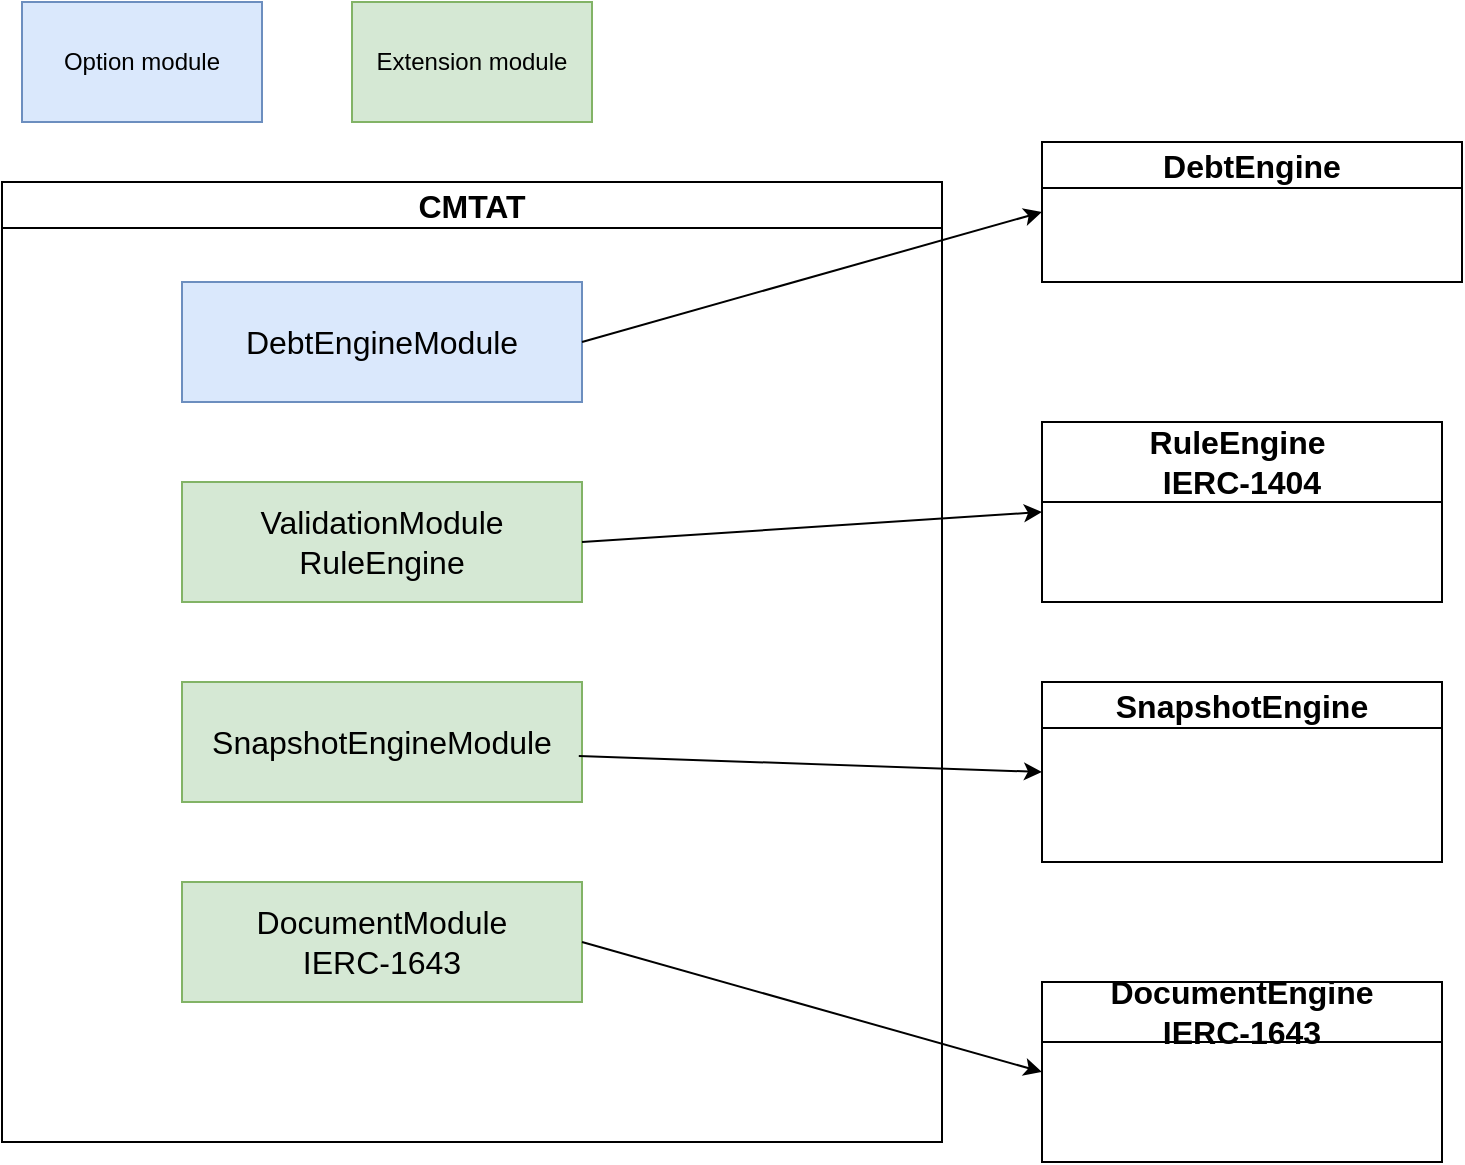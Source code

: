 <mxfile version="20.6.2" type="device" pages="8"><diagram id="nd-FVprZJJfqOiYA-Q1P" name="Engine"><mxGraphModel dx="1352" dy="961" grid="1" gridSize="10" guides="1" tooltips="1" connect="1" arrows="1" fold="1" page="1" pageScale="1" pageWidth="2336" pageHeight="1654" math="0" shadow="0"><root><mxCell id="0"/><mxCell id="1" parent="0"/><mxCell id="63RptdmiaWKvtzVLZB-b-3" value="CMTAT" style="swimlane;whiteSpace=wrap;html=1;fontSize=16;" parent="1" vertex="1"><mxGeometry x="200" y="130" width="470" height="480" as="geometry"/></mxCell><mxCell id="63RptdmiaWKvtzVLZB-b-7" value="DebtEngineModule" style="rounded=0;whiteSpace=wrap;html=1;fontSize=16;fillColor=#dae8fc;strokeColor=#6c8ebf;" parent="63RptdmiaWKvtzVLZB-b-3" vertex="1"><mxGeometry x="90" y="50" width="200" height="60" as="geometry"/></mxCell><mxCell id="63RptdmiaWKvtzVLZB-b-8" value="ValidationModule&lt;br style=&quot;font-size: 16px;&quot;&gt;RuleEngine" style="rounded=0;whiteSpace=wrap;html=1;fontSize=16;fillColor=#d5e8d4;strokeColor=#82b366;" parent="63RptdmiaWKvtzVLZB-b-3" vertex="1"><mxGeometry x="90" y="150" width="200" height="60" as="geometry"/></mxCell><mxCell id="63RptdmiaWKvtzVLZB-b-9" value="DocumentModule&lt;br&gt;IERC-1643" style="rounded=0;whiteSpace=wrap;html=1;fontSize=16;fillColor=#d5e8d4;strokeColor=#82b366;" parent="63RptdmiaWKvtzVLZB-b-3" vertex="1"><mxGeometry x="90" y="350" width="200" height="60" as="geometry"/></mxCell><mxCell id="63RptdmiaWKvtzVLZB-b-10" value="SnapshotEngineModule" style="rounded=0;whiteSpace=wrap;html=1;fontSize=16;fillColor=#d5e8d4;strokeColor=#82b366;" parent="63RptdmiaWKvtzVLZB-b-3" vertex="1"><mxGeometry x="90" y="250" width="200" height="60" as="geometry"/></mxCell><mxCell id="63RptdmiaWKvtzVLZB-b-11" value="DebtEngine" style="swimlane;whiteSpace=wrap;html=1;fontSize=16;" parent="1" vertex="1"><mxGeometry x="720" y="110" width="210" height="70" as="geometry"/></mxCell><mxCell id="63RptdmiaWKvtzVLZB-b-13" value="SnapshotEngine" style="swimlane;whiteSpace=wrap;html=1;fontSize=16;" parent="1" vertex="1"><mxGeometry x="720" y="380" width="200" height="90" as="geometry"/></mxCell><mxCell id="63RptdmiaWKvtzVLZB-b-14" value="DocumentEngine&lt;br style=&quot;font-size: 16px;&quot;&gt;IERC-1643" style="swimlane;whiteSpace=wrap;html=1;startSize=30;fontSize=16;" parent="1" vertex="1"><mxGeometry x="720" y="530" width="200" height="90" as="geometry"/></mxCell><mxCell id="63RptdmiaWKvtzVLZB-b-15" value="" style="endArrow=classic;html=1;rounded=0;exitX=1;exitY=0.5;exitDx=0;exitDy=0;entryX=0;entryY=0.5;entryDx=0;entryDy=0;fontSize=16;" parent="1" source="63RptdmiaWKvtzVLZB-b-7" target="63RptdmiaWKvtzVLZB-b-11" edge="1"><mxGeometry width="50" height="50" relative="1" as="geometry"><mxPoint x="670" y="210" as="sourcePoint"/><mxPoint x="720" y="160" as="targetPoint"/></mxGeometry></mxCell><mxCell id="63RptdmiaWKvtzVLZB-b-16" value="" style="endArrow=classic;html=1;rounded=0;exitX=1;exitY=0.5;exitDx=0;exitDy=0;entryX=0;entryY=0.5;entryDx=0;entryDy=0;fontSize=16;" parent="1" source="63RptdmiaWKvtzVLZB-b-8" target="63RptdmiaWKvtzVLZB-b-12" edge="1"><mxGeometry width="50" height="50" relative="1" as="geometry"><mxPoint x="650" y="380" as="sourcePoint"/><mxPoint x="700" y="330" as="targetPoint"/></mxGeometry></mxCell><mxCell id="63RptdmiaWKvtzVLZB-b-17" value="" style="endArrow=classic;html=1;rounded=0;exitX=0.992;exitY=0.617;exitDx=0;exitDy=0;exitPerimeter=0;entryX=0;entryY=0.5;entryDx=0;entryDy=0;fontSize=16;" parent="1" source="63RptdmiaWKvtzVLZB-b-10" target="63RptdmiaWKvtzVLZB-b-13" edge="1"><mxGeometry width="50" height="50" relative="1" as="geometry"><mxPoint x="640" y="490" as="sourcePoint"/><mxPoint x="720" y="470" as="targetPoint"/></mxGeometry></mxCell><mxCell id="63RptdmiaWKvtzVLZB-b-18" value="" style="endArrow=classic;html=1;rounded=0;exitX=1;exitY=0.5;exitDx=0;exitDy=0;entryX=0;entryY=0.5;entryDx=0;entryDy=0;fontSize=16;" parent="1" source="63RptdmiaWKvtzVLZB-b-9" target="63RptdmiaWKvtzVLZB-b-14" edge="1"><mxGeometry width="50" height="50" relative="1" as="geometry"><mxPoint x="630" y="650" as="sourcePoint"/><mxPoint x="680" y="600" as="targetPoint"/></mxGeometry></mxCell><mxCell id="63RptdmiaWKvtzVLZB-b-12" value="RuleEngine&amp;nbsp;&lt;br style=&quot;font-size: 16px;&quot;&gt;IERC-1404" style="swimlane;whiteSpace=wrap;html=1;fontSize=16;startSize=40;" parent="1" vertex="1"><mxGeometry x="720" y="250" width="200" height="90" as="geometry"/></mxCell><mxCell id="FVZ96ZH00n1kk13zpsm7-1" value="Option module" style="rounded=0;whiteSpace=wrap;html=1;fillColor=#dae8fc;strokeColor=#6c8ebf;" vertex="1" parent="1"><mxGeometry x="210" y="40" width="120" height="60" as="geometry"/></mxCell><mxCell id="tb66O1Z7SaYy-0tSdAXK-1" value="Extension module" style="rounded=0;whiteSpace=wrap;html=1;fillColor=#d5e8d4;strokeColor=#82b366;" vertex="1" parent="1"><mxGeometry x="375" y="40" width="120" height="60" as="geometry"/></mxCell></root></mxGraphModel></diagram><diagram id="DAAOtlNPQXlgdxxzfJ90" name="RuleEngine-archive"><mxGraphModel dx="1352" dy="2615" grid="1" gridSize="10" guides="1" tooltips="1" connect="1" arrows="1" fold="1" page="1" pageScale="1" pageWidth="2336" pageHeight="1654" math="0" shadow="0"><root><mxCell id="0"/><mxCell id="1" parent="0"/><mxCell id="aByforVNRNncT_feW_bf-2" value="" style="endArrow=classic;html=1;rounded=0;exitX=0.5;exitY=1;exitDx=0;exitDy=0;fontSize=20;" parent="1" source="aByforVNRNncT_feW_bf-1" edge="1"><mxGeometry width="50" height="50" relative="1" as="geometry"><mxPoint x="980" y="385" as="sourcePoint"/><mxPoint x="710" y="420" as="targetPoint"/></mxGeometry></mxCell><mxCell id="aByforVNRNncT_feW_bf-3" value="2. RuleEngine != zero address ?" style="rhombus;whiteSpace=wrap;html=1;fontSize=20;" parent="1" vertex="1"><mxGeometry x="535" y="370" width="350" height="220" as="geometry"/></mxCell><mxCell id="aByforVNRNncT_feW_bf-4" value="&lt;font style=&quot;font-size: 24px;&quot;&gt;RuleEngine&lt;/font&gt;" style="swimlane;whiteSpace=wrap;html=1;fontSize=20;" parent="1" vertex="1"><mxGeometry x="1040" y="-110" width="1350" height="1090" as="geometry"/></mxCell><mxCell id="aByforVNRNncT_feW_bf-31" value="" style="rounded=0;whiteSpace=wrap;html=1;fontSize=20;" parent="aByforVNRNncT_feW_bf-4" vertex="1"><mxGeometry x="320" y="570" width="990" height="480" as="geometry"/></mxCell><mxCell id="aByforVNRNncT_feW_bf-29" value="" style="rounded=0;whiteSpace=wrap;html=1;fontSize=20;" parent="aByforVNRNncT_feW_bf-4" vertex="1"><mxGeometry x="320" y="60" width="990" height="480" as="geometry"/></mxCell><mxCell id="aByforVNRNncT_feW_bf-5" value="3. transferred" style="rounded=0;whiteSpace=wrap;html=1;fontSize=20;" parent="aByforVNRNncT_feW_bf-4" vertex="1"><mxGeometry y="510" width="220" height="150" as="geometry"/></mxCell><mxCell id="aByforVNRNncT_feW_bf-33" value="Operation 1" style="rounded=0;whiteSpace=wrap;html=1;fontSize=20;" parent="aByforVNRNncT_feW_bf-4" vertex="1"><mxGeometry x="1106.26" y="817" width="190" height="60" as="geometry"/></mxCell><mxCell id="aByforVNRNncT_feW_bf-28" value="Operation 0&lt;br style=&quot;font-size: 20px;&quot;&gt;(e.g. Snapshot)" style="rounded=0;whiteSpace=wrap;html=1;fontSize=20;" parent="aByforVNRNncT_feW_bf-4" vertex="1"><mxGeometry x="1106.26" y="680" width="190" height="60" as="geometry"/></mxCell><mxCell id="aByforVNRNncT_feW_bf-55" value="" style="endArrow=none;dashed=1;html=1;dashPattern=1 3;strokeWidth=2;rounded=0;fontSize=20;exitX=0.5;exitY=0;exitDx=0;exitDy=0;entryX=0.5;entryY=1;entryDx=0;entryDy=0;" parent="aByforVNRNncT_feW_bf-4" source="aByforVNRNncT_feW_bf-33" target="aByforVNRNncT_feW_bf-28" edge="1"><mxGeometry width="50" height="50" relative="1" as="geometry"><mxPoint x="1166.26" y="800" as="sourcePoint"/><mxPoint x="1216.26" y="750" as="targetPoint"/></mxGeometry></mxCell><mxCell id="aByforVNRNncT_feW_bf-32" value="&lt;h1 style=&quot;font-size: 20px;&quot;&gt;Part 2: RuleEngineOperation&lt;/h1&gt;" style="text;html=1;strokeColor=none;fillColor=none;spacing=5;spacingTop=-20;whiteSpace=wrap;overflow=hidden;rounded=0;fontSize=20;" parent="aByforVNRNncT_feW_bf-4" vertex="1"><mxGeometry x="390" y="620" width="220" height="120" as="geometry"/></mxCell><mxCell id="aByforVNRNncT_feW_bf-19" value="7.&amp;nbsp; Apply operation on transfer" style="shape=cylinder3;whiteSpace=wrap;html=1;boundedLbl=1;backgroundOutline=1;size=15;fontSize=20;" parent="aByforVNRNncT_feW_bf-4" vertex="1"><mxGeometry x="610" y="700" width="300" height="320" as="geometry"/></mxCell><mxCell id="aByforVNRNncT_feW_bf-18" value="" style="endArrow=classic;html=1;rounded=0;exitX=1;exitY=0.5;exitDx=0;exitDy=0;entryX=0;entryY=0.5;entryDx=0;entryDy=0;entryPerimeter=0;fontSize=20;" parent="aByforVNRNncT_feW_bf-4" source="aByforVNRNncT_feW_bf-5" target="aByforVNRNncT_feW_bf-19" edge="1"><mxGeometry width="50" height="50" relative="1" as="geometry"><mxPoint x="300" y="640" as="sourcePoint"/><mxPoint x="770" y="790" as="targetPoint"/></mxGeometry></mxCell><mxCell id="aByforVNRNncT_feW_bf-21" value="6. _operateOnTransfer" style="edgeLabel;html=1;align=center;verticalAlign=middle;resizable=0;points=[];fontSize=20;" parent="aByforVNRNncT_feW_bf-18" vertex="1" connectable="0"><mxGeometry x="0.039" y="4" relative="1" as="geometry"><mxPoint as="offset"/></mxGeometry></mxCell><mxCell id="aByforVNRNncT_feW_bf-27" value="" style="endArrow=classic;html=1;rounded=0;entryX=0;entryY=0.5;entryDx=0;entryDy=0;fontSize=20;" parent="aByforVNRNncT_feW_bf-4" source="aByforVNRNncT_feW_bf-19" target="aByforVNRNncT_feW_bf-28" edge="1"><mxGeometry width="50" height="50" relative="1" as="geometry"><mxPoint x="1175.3" y="830" as="sourcePoint"/><mxPoint x="1265.3" y="650" as="targetPoint"/></mxGeometry></mxCell><mxCell id="9Tm_Rd2YOWnNhr5Nw4yc-3" value="7a" style="edgeLabel;html=1;align=center;verticalAlign=middle;resizable=0;points=[];fontSize=20;" parent="aByforVNRNncT_feW_bf-27" vertex="1" connectable="0"><mxGeometry x="-0.132" y="5" relative="1" as="geometry"><mxPoint x="1" as="offset"/></mxGeometry></mxCell><mxCell id="aByforVNRNncT_feW_bf-42" value="7b" style="endArrow=classic;html=1;rounded=0;entryX=0;entryY=0.5;entryDx=0;entryDy=0;exitX=1;exitY=0.425;exitDx=0;exitDy=0;exitPerimeter=0;fontSize=20;" parent="aByforVNRNncT_feW_bf-4" source="aByforVNRNncT_feW_bf-19" target="aByforVNRNncT_feW_bf-33" edge="1"><mxGeometry width="50" height="50" relative="1" as="geometry"><mxPoint x="1055.3" y="894.706" as="sourcePoint"/><mxPoint x="1415.3" y="810" as="targetPoint"/></mxGeometry></mxCell><mxCell id="aByforVNRNncT_feW_bf-16" value="5. check rule (whitelist, sanctionList)" style="shape=cylinder3;whiteSpace=wrap;html=1;boundedLbl=1;backgroundOutline=1;size=15;fontSize=20;" parent="aByforVNRNncT_feW_bf-4" vertex="1"><mxGeometry x="580" y="150" width="300" height="320" as="geometry"/></mxCell><mxCell id="aByforVNRNncT_feW_bf-17" value="" style="endArrow=classic;html=1;rounded=0;exitX=1;exitY=0.5;exitDx=0;exitDy=0;entryX=0;entryY=0.5;entryDx=0;entryDy=0;entryPerimeter=0;fontSize=20;" parent="aByforVNRNncT_feW_bf-4" source="aByforVNRNncT_feW_bf-5" target="aByforVNRNncT_feW_bf-16" edge="1"><mxGeometry width="50" height="50" relative="1" as="geometry"><mxPoint x="510" y="640" as="sourcePoint"/><mxPoint x="790" y="320" as="targetPoint"/></mxGeometry></mxCell><mxCell id="aByforVNRNncT_feW_bf-20" value="4. _validateTransfer" style="edgeLabel;html=1;align=center;verticalAlign=middle;resizable=0;points=[];fontSize=20;" parent="aByforVNRNncT_feW_bf-17" vertex="1" connectable="0"><mxGeometry x="0.195" relative="1" as="geometry"><mxPoint as="offset"/></mxGeometry></mxCell><mxCell id="aByforVNRNncT_feW_bf-24" value="Rule 0" style="rounded=0;whiteSpace=wrap;html=1;fontSize=20;" parent="aByforVNRNncT_feW_bf-4" vertex="1"><mxGeometry x="1106.24" y="140" width="120" height="60" as="geometry"/></mxCell><mxCell id="aByforVNRNncT_feW_bf-25" value="Rule 1" style="rounded=0;whiteSpace=wrap;html=1;fontSize=20;" parent="aByforVNRNncT_feW_bf-4" vertex="1"><mxGeometry x="1106.24" y="275" width="120" height="60" as="geometry"/></mxCell><mxCell id="aByforVNRNncT_feW_bf-37" value="" style="endArrow=none;dashed=1;html=1;dashPattern=1 3;strokeWidth=2;rounded=0;fontSize=20;entryX=0.5;entryY=1;entryDx=0;entryDy=0;" parent="aByforVNRNncT_feW_bf-4" source="aByforVNRNncT_feW_bf-25" target="aByforVNRNncT_feW_bf-24" edge="1"><mxGeometry width="50" height="50" relative="1" as="geometry"><mxPoint x="1156.24" y="250" as="sourcePoint"/><mxPoint x="1206.24" y="200" as="targetPoint"/></mxGeometry></mxCell><mxCell id="aByforVNRNncT_feW_bf-38" value="Rule n" style="rounded=0;whiteSpace=wrap;html=1;fontSize=20;" parent="aByforVNRNncT_feW_bf-4" vertex="1"><mxGeometry x="1106.24" y="420" width="120" height="60" as="geometry"/></mxCell><mxCell id="aByforVNRNncT_feW_bf-41" value="" style="endArrow=none;dashed=1;html=1;dashPattern=1 3;strokeWidth=2;rounded=0;fontSize=20;exitX=0.5;exitY=0;exitDx=0;exitDy=0;" parent="aByforVNRNncT_feW_bf-4" source="aByforVNRNncT_feW_bf-38" target="aByforVNRNncT_feW_bf-25" edge="1"><mxGeometry width="50" height="50" relative="1" as="geometry"><mxPoint x="1176.24" y="285" as="sourcePoint"/><mxPoint x="1176.24" y="210" as="targetPoint"/></mxGeometry></mxCell><mxCell id="aByforVNRNncT_feW_bf-23" value="5a" style="endArrow=classic;html=1;rounded=0;exitX=1;exitY=0.5;exitDx=0;exitDy=0;exitPerimeter=0;entryX=0;entryY=0.5;entryDx=0;entryDy=0;fontSize=20;" parent="aByforVNRNncT_feW_bf-4" source="aByforVNRNncT_feW_bf-16" target="aByforVNRNncT_feW_bf-24" edge="1"><mxGeometry width="50" height="50" relative="1" as="geometry"><mxPoint x="1035.3" y="750" as="sourcePoint"/><mxPoint x="1325.3" y="330" as="targetPoint"/></mxGeometry></mxCell><mxCell id="aByforVNRNncT_feW_bf-26" value="5b" style="endArrow=classic;html=1;rounded=0;entryX=0;entryY=0.5;entryDx=0;entryDy=0;fontSize=20;exitX=1;exitY=0.5;exitDx=0;exitDy=0;exitPerimeter=0;" parent="aByforVNRNncT_feW_bf-4" source="aByforVNRNncT_feW_bf-16" target="aByforVNRNncT_feW_bf-25" edge="1"><mxGeometry width="50" height="50" relative="1" as="geometry"><mxPoint x="1035.3" y="310" as="sourcePoint"/><mxPoint x="1215.3" y="310" as="targetPoint"/></mxGeometry></mxCell><mxCell id="aByforVNRNncT_feW_bf-39" value="" style="endArrow=classic;html=1;rounded=0;entryX=0;entryY=0.5;entryDx=0;entryDy=0;exitX=1;exitY=0.5;exitDx=0;exitDy=0;exitPerimeter=0;fontSize=20;" parent="aByforVNRNncT_feW_bf-4" source="aByforVNRNncT_feW_bf-16" target="aByforVNRNncT_feW_bf-38" edge="1"><mxGeometry width="50" height="50" relative="1" as="geometry"><mxPoint x="955.3" y="320" as="sourcePoint"/><mxPoint x="1405.3" y="325" as="targetPoint"/></mxGeometry></mxCell><mxCell id="9Tm_Rd2YOWnNhr5Nw4yc-2" value="&lt;font style=&quot;font-size: 20px;&quot;&gt;5n&lt;/font&gt;" style="edgeLabel;html=1;align=center;verticalAlign=middle;resizable=0;points=[];fontSize=20;" parent="aByforVNRNncT_feW_bf-39" vertex="1" connectable="0"><mxGeometry x="0.104" y="7" relative="1" as="geometry"><mxPoint as="offset"/></mxGeometry></mxCell><mxCell id="cGJhGDvDlfNPj_1NzasX-1" value="read and write" style="text;html=1;strokeColor=none;fillColor=none;align=center;verticalAlign=middle;whiteSpace=wrap;rounded=0;fontSize=20;" parent="aByforVNRNncT_feW_bf-4" vertex="1"><mxGeometry x="60" y="832" width="180" height="30" as="geometry"/></mxCell><mxCell id="cGJhGDvDlfNPj_1NzasX-2" value="read-only" style="text;html=1;strokeColor=none;fillColor=none;align=center;verticalAlign=middle;whiteSpace=wrap;rounded=0;fontSize=20;" parent="aByforVNRNncT_feW_bf-4" vertex="1"><mxGeometry x="40" y="285" width="180" height="30" as="geometry"/></mxCell><mxCell id="aByforVNRNncT_feW_bf-6" value="" style="endArrow=classic;html=1;rounded=0;exitX=1;exitY=0.5;exitDx=0;exitDy=0;fontSize=20;" parent="1" source="aByforVNRNncT_feW_bf-3" target="aByforVNRNncT_feW_bf-5" edge="1"><mxGeometry width="50" height="50" relative="1" as="geometry"><mxPoint x="670" y="530" as="sourcePoint"/><mxPoint x="1030" y="480" as="targetPoint"/></mxGeometry></mxCell><mxCell id="aByforVNRNncT_feW_bf-7" value="true" style="edgeLabel;html=1;align=center;verticalAlign=middle;resizable=0;points=[];fontSize=20;" parent="aByforVNRNncT_feW_bf-6" vertex="1" connectable="0"><mxGeometry x="-0.81" y="1" relative="1" as="geometry"><mxPoint as="offset"/></mxGeometry></mxCell><mxCell id="aByforVNRNncT_feW_bf-12" value="" style="ellipse;html=1;shape=startState;fillColor=#000000;strokeColor=#ff0000;fontSize=20;" parent="1" vertex="1"><mxGeometry x="695" y="55" width="30" height="30" as="geometry"/></mxCell><mxCell id="aByforVNRNncT_feW_bf-13" value="" style="edgeStyle=orthogonalEdgeStyle;html=1;verticalAlign=bottom;endArrow=open;endSize=8;strokeColor=#ff0000;rounded=0;fontSize=20;" parent="1" source="aByforVNRNncT_feW_bf-12" edge="1"><mxGeometry relative="1" as="geometry"><mxPoint x="710" y="145.0" as="targetPoint"/></mxGeometry></mxCell><mxCell id="aByforVNRNncT_feW_bf-15" value="8.{false, true}" style="endArrow=classic;html=1;rounded=0;fontSize=20;entryX=1;entryY=0.5;entryDx=0;entryDy=0;" parent="1" target="aByforVNRNncT_feW_bf-8" edge="1"><mxGeometry x="-0.188" y="20" width="50" height="50" relative="1" as="geometry"><mxPoint x="1040" y="747" as="sourcePoint"/><mxPoint x="600" y="610" as="targetPoint"/><mxPoint as="offset"/></mxGeometry></mxCell><mxCell id="aByforVNRNncT_feW_bf-30" value="&lt;h1 style=&quot;font-size: 20px;&quot;&gt;Part 1: RuleEngineValidation&lt;/h1&gt;" style="text;html=1;strokeColor=none;fillColor=none;spacing=5;spacingTop=-20;whiteSpace=wrap;overflow=hidden;rounded=0;fontSize=20;" parent="1" vertex="1"><mxGeometry x="1505.3" y="-15" width="240" height="85" as="geometry"/></mxCell><mxCell id="aByforVNRNncT_feW_bf-34" value="Operation n" style="rounded=0;whiteSpace=wrap;html=1;fontSize=20;" parent="1" vertex="1"><mxGeometry x="2146.26" y="830" width="190" height="60" as="geometry"/></mxCell><mxCell id="aByforVNRNncT_feW_bf-43" value="7n" style="endArrow=classic;html=1;rounded=0;entryX=0;entryY=0.5;entryDx=0;entryDy=0;exitX=1.003;exitY=0.456;exitDx=0;exitDy=0;exitPerimeter=0;fontSize=20;" parent="1" source="aByforVNRNncT_feW_bf-19" target="aByforVNRNncT_feW_bf-34" edge="1"><mxGeometry width="50" height="50" relative="1" as="geometry"><mxPoint x="2105.3" y="794.706" as="sourcePoint"/><mxPoint x="2455.3" y="840" as="targetPoint"/></mxGeometry></mxCell><mxCell id="aByforVNRNncT_feW_bf-46" value="false" style="endArrow=classic;html=1;rounded=0;fontSize=20;entryX=0.5;entryY=0;entryDx=0;entryDy=0;" parent="1" target="aByforVNRNncT_feW_bf-8" edge="1"><mxGeometry width="50" height="50" relative="1" as="geometry"><mxPoint x="710" y="590" as="sourcePoint"/><mxPoint x="570" y="680" as="targetPoint"/></mxGeometry></mxCell><mxCell id="aByforVNRNncT_feW_bf-54" value="&lt;font style=&quot;font-size: 24px;&quot;&gt;CMTAT&lt;/font&gt;" style="swimlane;whiteSpace=wrap;html=1;fontSize=20;startSize=23;" parent="1" vertex="1"><mxGeometry x="440" y="-110" width="570" height="1090" as="geometry"/></mxCell><mxCell id="aByforVNRNncT_feW_bf-8" value="9. Rest of the code" style="rounded=0;whiteSpace=wrap;html=1;fontSize=20;" parent="aByforVNRNncT_feW_bf-54" vertex="1"><mxGeometry x="160" y="827" width="220" height="60" as="geometry"/></mxCell><mxCell id="aByforVNRNncT_feW_bf-9" value="" style="ellipse;html=1;shape=endState;fillColor=#000000;strokeColor=#ff0000;fontSize=20;" parent="aByforVNRNncT_feW_bf-54" vertex="1"><mxGeometry x="255" y="1000" width="30" height="30" as="geometry"/></mxCell><mxCell id="_PevRPY3XCbQIix2pvXP-3" value="" style="endArrow=classic;html=1;rounded=0;exitX=0.5;exitY=1;exitDx=0;exitDy=0;fontSize=20;" parent="aByforVNRNncT_feW_bf-54" source="aByforVNRNncT_feW_bf-8" target="aByforVNRNncT_feW_bf-9" edge="1"><mxGeometry width="50" height="50" relative="1" as="geometry"><mxPoint x="330" y="967" as="sourcePoint"/><mxPoint x="380" y="917" as="targetPoint"/></mxGeometry></mxCell><mxCell id="9Tm_Rd2YOWnNhr5Nw4yc-4" value="10. End of Execution" style="text;html=1;strokeColor=none;fillColor=none;align=center;verticalAlign=middle;whiteSpace=wrap;rounded=0;fontSize=20;" parent="aByforVNRNncT_feW_bf-54" vertex="1"><mxGeometry x="70" y="960" width="180" height="30" as="geometry"/></mxCell><mxCell id="aByforVNRNncT_feW_bf-11" value="1. Transfer operations" style="text;html=1;strokeColor=none;fillColor=none;align=center;verticalAlign=middle;whiteSpace=wrap;rounded=0;fontSize=20;" parent="aByforVNRNncT_feW_bf-54" vertex="1"><mxGeometry x="50" y="280" width="160" height="30" as="geometry"/></mxCell><mxCell id="aByforVNRNncT_feW_bf-1" value="transfer, mint or burn call" style="rounded=0;whiteSpace=wrap;html=1;fontSize=20;" parent="aByforVNRNncT_feW_bf-54" vertex="1"><mxGeometry x="205" y="255" width="130" height="70" as="geometry"/></mxCell><mxCell id="aByforVNRNncT_feW_bf-56" value="" style="endArrow=none;dashed=1;html=1;dashPattern=1 3;strokeWidth=2;rounded=0;fontSize=20;exitX=0.5;exitY=0;exitDx=0;exitDy=0;entryX=0.5;entryY=1;entryDx=0;entryDy=0;" parent="1" source="aByforVNRNncT_feW_bf-34" target="aByforVNRNncT_feW_bf-33" edge="1"><mxGeometry width="50" height="50" relative="1" as="geometry"><mxPoint x="2256.26" y="820" as="sourcePoint"/><mxPoint x="2306.26" y="770" as="targetPoint"/></mxGeometry></mxCell></root></mxGraphModel></diagram><diagram name="RuleEngine-Base" id="8R35G-OANRfXPMNcH6nC"><mxGraphModel dx="1352" dy="2615" grid="1" gridSize="10" guides="1" tooltips="1" connect="1" arrows="1" fold="1" page="1" pageScale="1" pageWidth="2336" pageHeight="1654" math="0" shadow="0"><root><mxCell id="sMDZCkFkhvLKfwV1eN-K-0"/><mxCell id="sMDZCkFkhvLKfwV1eN-K-1" parent="sMDZCkFkhvLKfwV1eN-K-0"/><mxCell id="sMDZCkFkhvLKfwV1eN-K-2" value="" style="endArrow=classic;html=1;rounded=0;exitX=0.5;exitY=1;exitDx=0;exitDy=0;fontSize=20;" parent="sMDZCkFkhvLKfwV1eN-K-1" source="sMDZCkFkhvLKfwV1eN-K-47" edge="1"><mxGeometry width="50" height="50" relative="1" as="geometry"><mxPoint x="980" y="385" as="sourcePoint"/><mxPoint x="710" y="420" as="targetPoint"/></mxGeometry></mxCell><mxCell id="sMDZCkFkhvLKfwV1eN-K-3" value="2. RuleEngine != zero address ?" style="rhombus;whiteSpace=wrap;html=1;fontSize=20;" parent="sMDZCkFkhvLKfwV1eN-K-1" vertex="1"><mxGeometry x="535" y="370" width="350" height="220" as="geometry"/></mxCell><mxCell id="sMDZCkFkhvLKfwV1eN-K-4" value="&lt;font style=&quot;font-size: 24px;&quot;&gt;RuleEngine&lt;/font&gt;" style="swimlane;whiteSpace=wrap;html=1;fontSize=20;" parent="sMDZCkFkhvLKfwV1eN-K-1" vertex="1"><mxGeometry x="1130" y="-110" width="330" height="1100" as="geometry"/></mxCell><mxCell id="sMDZCkFkhvLKfwV1eN-K-7" value="3. transferred" style="rounded=0;whiteSpace=wrap;html=1;fontSize=20;" parent="sMDZCkFkhvLKfwV1eN-K-4" vertex="1"><mxGeometry x="70" y="520" width="178" height="140" as="geometry"/></mxCell><mxCell id="sMDZCkFkhvLKfwV1eN-K-32" value="" style="endArrow=classic;html=1;rounded=0;exitX=1;exitY=0.5;exitDx=0;exitDy=0;fontSize=20;" parent="sMDZCkFkhvLKfwV1eN-K-1" source="sMDZCkFkhvLKfwV1eN-K-3" target="sMDZCkFkhvLKfwV1eN-K-7" edge="1"><mxGeometry width="50" height="50" relative="1" as="geometry"><mxPoint x="670" y="530" as="sourcePoint"/><mxPoint x="1030" y="480" as="targetPoint"/></mxGeometry></mxCell><mxCell id="sMDZCkFkhvLKfwV1eN-K-33" value="true" style="edgeLabel;html=1;align=center;verticalAlign=middle;resizable=0;points=[];fontSize=20;" parent="sMDZCkFkhvLKfwV1eN-K-32" vertex="1" connectable="0"><mxGeometry x="-0.81" y="1" relative="1" as="geometry"><mxPoint as="offset"/></mxGeometry></mxCell><mxCell id="sMDZCkFkhvLKfwV1eN-K-34" value="" style="ellipse;html=1;shape=startState;fillColor=#000000;strokeColor=#ff0000;fontSize=20;" parent="sMDZCkFkhvLKfwV1eN-K-1" vertex="1"><mxGeometry x="695" y="55" width="30" height="30" as="geometry"/></mxCell><mxCell id="sMDZCkFkhvLKfwV1eN-K-35" value="" style="edgeStyle=orthogonalEdgeStyle;html=1;verticalAlign=bottom;endArrow=open;endSize=8;strokeColor=#ff0000;rounded=0;fontSize=20;" parent="sMDZCkFkhvLKfwV1eN-K-1" source="sMDZCkFkhvLKfwV1eN-K-34" edge="1"><mxGeometry relative="1" as="geometry"><mxPoint x="710" y="145.0" as="targetPoint"/></mxGeometry></mxCell><mxCell id="sMDZCkFkhvLKfwV1eN-K-36" value="8.{false, true}" style="endArrow=classic;html=1;rounded=0;fontSize=20;entryX=1;entryY=0.5;entryDx=0;entryDy=0;" parent="sMDZCkFkhvLKfwV1eN-K-1" target="sMDZCkFkhvLKfwV1eN-K-42" edge="1"><mxGeometry x="-0.188" y="20" width="50" height="50" relative="1" as="geometry"><mxPoint x="1130" y="747" as="sourcePoint"/><mxPoint x="600" y="610" as="targetPoint"/><mxPoint as="offset"/></mxGeometry></mxCell><mxCell id="sMDZCkFkhvLKfwV1eN-K-40" value="false" style="endArrow=classic;html=1;rounded=0;fontSize=20;entryX=0.5;entryY=0;entryDx=0;entryDy=0;" parent="sMDZCkFkhvLKfwV1eN-K-1" target="sMDZCkFkhvLKfwV1eN-K-42" edge="1"><mxGeometry width="50" height="50" relative="1" as="geometry"><mxPoint x="710" y="590" as="sourcePoint"/><mxPoint x="570" y="680" as="targetPoint"/></mxGeometry></mxCell><mxCell id="sMDZCkFkhvLKfwV1eN-K-41" value="&lt;font style=&quot;font-size: 24px;&quot;&gt;CMTAT&lt;/font&gt;" style="swimlane;whiteSpace=wrap;html=1;fontSize=20;startSize=23;" parent="sMDZCkFkhvLKfwV1eN-K-1" vertex="1"><mxGeometry x="440" y="-110" width="570" height="1090" as="geometry"/></mxCell><mxCell id="sMDZCkFkhvLKfwV1eN-K-42" value="9. Rest of the code" style="rounded=0;whiteSpace=wrap;html=1;fontSize=20;" parent="sMDZCkFkhvLKfwV1eN-K-41" vertex="1"><mxGeometry x="160" y="827" width="220" height="60" as="geometry"/></mxCell><mxCell id="sMDZCkFkhvLKfwV1eN-K-43" value="" style="ellipse;html=1;shape=endState;fillColor=#000000;strokeColor=#ff0000;fontSize=20;" parent="sMDZCkFkhvLKfwV1eN-K-41" vertex="1"><mxGeometry x="255" y="1000" width="30" height="30" as="geometry"/></mxCell><mxCell id="sMDZCkFkhvLKfwV1eN-K-44" value="" style="endArrow=classic;html=1;rounded=0;exitX=0.5;exitY=1;exitDx=0;exitDy=0;fontSize=20;" parent="sMDZCkFkhvLKfwV1eN-K-41" source="sMDZCkFkhvLKfwV1eN-K-42" target="sMDZCkFkhvLKfwV1eN-K-43" edge="1"><mxGeometry width="50" height="50" relative="1" as="geometry"><mxPoint x="330" y="967" as="sourcePoint"/><mxPoint x="380" y="917" as="targetPoint"/></mxGeometry></mxCell><mxCell id="sMDZCkFkhvLKfwV1eN-K-45" value="10. End of Execution" style="text;html=1;strokeColor=none;fillColor=none;align=center;verticalAlign=middle;whiteSpace=wrap;rounded=0;fontSize=20;" parent="sMDZCkFkhvLKfwV1eN-K-41" vertex="1"><mxGeometry x="70" y="960" width="180" height="30" as="geometry"/></mxCell><mxCell id="sMDZCkFkhvLKfwV1eN-K-46" value="1. Transfer operations" style="text;html=1;strokeColor=none;fillColor=none;align=center;verticalAlign=middle;whiteSpace=wrap;rounded=0;fontSize=20;" parent="sMDZCkFkhvLKfwV1eN-K-41" vertex="1"><mxGeometry x="50" y="280" width="160" height="30" as="geometry"/></mxCell><mxCell id="sMDZCkFkhvLKfwV1eN-K-47" value="transfer, mint or burn call" style="rounded=0;whiteSpace=wrap;html=1;fontSize=20;" parent="sMDZCkFkhvLKfwV1eN-K-41" vertex="1"><mxGeometry x="205" y="255" width="130" height="70" as="geometry"/></mxCell></root></mxGraphModel></diagram><diagram name="RuleEngine-Minimal" id="55FaXvzG7y5vjeLXFkxP"><mxGraphModel dx="1352" dy="2615" grid="1" gridSize="10" guides="1" tooltips="1" connect="1" arrows="1" fold="1" page="1" pageScale="1" pageWidth="2336" pageHeight="1654" math="0" shadow="0"><root><mxCell id="hqqMa0oJDMioIiToHekZ-0"/><mxCell id="hqqMa0oJDMioIiToHekZ-1" parent="hqqMa0oJDMioIiToHekZ-0"/><mxCell id="hqqMa0oJDMioIiToHekZ-2" value="" style="endArrow=classic;html=1;rounded=0;exitX=0.5;exitY=1;exitDx=0;exitDy=0;fontSize=20;" parent="hqqMa0oJDMioIiToHekZ-1" source="hqqMa0oJDMioIiToHekZ-47" edge="1"><mxGeometry width="50" height="50" relative="1" as="geometry"><mxPoint x="980" y="385" as="sourcePoint"/><mxPoint x="710" y="420" as="targetPoint"/></mxGeometry></mxCell><mxCell id="hqqMa0oJDMioIiToHekZ-3" value="2. RuleEngine != zero address ?" style="rhombus;whiteSpace=wrap;html=1;fontSize=20;" parent="hqqMa0oJDMioIiToHekZ-1" vertex="1"><mxGeometry x="535" y="370" width="350" height="220" as="geometry"/></mxCell><mxCell id="hqqMa0oJDMioIiToHekZ-4" value="&lt;font style=&quot;font-size: 24px;&quot;&gt;RuleEngine&lt;/font&gt;" style="swimlane;whiteSpace=wrap;html=1;fontSize=20;" parent="hqqMa0oJDMioIiToHekZ-1" vertex="1"><mxGeometry x="1040" y="-110" width="410" height="1090" as="geometry"/></mxCell><mxCell id="hqqMa0oJDMioIiToHekZ-7" value="3. operateOnTransfer" style="rounded=0;whiteSpace=wrap;html=1;fontSize=20;" parent="hqqMa0oJDMioIiToHekZ-4" vertex="1"><mxGeometry x="90" y="515" width="220" height="150" as="geometry"/></mxCell><mxCell id="hqqMa0oJDMioIiToHekZ-23" value="" style="endArrow=none;dashed=1;html=1;dashPattern=1 3;strokeWidth=2;rounded=0;fontSize=20;entryX=0.5;entryY=1;entryDx=0;entryDy=0;" parent="hqqMa0oJDMioIiToHekZ-4" edge="1"><mxGeometry width="50" height="50" relative="1" as="geometry"><mxPoint x="1166.24" y="270" as="sourcePoint"/><mxPoint x="1166.24" y="200" as="targetPoint"/></mxGeometry></mxCell><mxCell id="hqqMa0oJDMioIiToHekZ-25" value="" style="endArrow=none;dashed=1;html=1;dashPattern=1 3;strokeWidth=2;rounded=0;fontSize=20;exitX=0.5;exitY=0;exitDx=0;exitDy=0;" parent="hqqMa0oJDMioIiToHekZ-4" edge="1"><mxGeometry width="50" height="50" relative="1" as="geometry"><mxPoint x="1166.24" y="420" as="sourcePoint"/><mxPoint x="1166.24" y="330" as="targetPoint"/></mxGeometry></mxCell><mxCell id="hqqMa0oJDMioIiToHekZ-32" value="" style="endArrow=classic;html=1;rounded=0;exitX=1;exitY=0.5;exitDx=0;exitDy=0;fontSize=20;" parent="hqqMa0oJDMioIiToHekZ-1" source="hqqMa0oJDMioIiToHekZ-3" target="hqqMa0oJDMioIiToHekZ-7" edge="1"><mxGeometry width="50" height="50" relative="1" as="geometry"><mxPoint x="670" y="530" as="sourcePoint"/><mxPoint x="1030" y="480" as="targetPoint"/></mxGeometry></mxCell><mxCell id="hqqMa0oJDMioIiToHekZ-33" value="true" style="edgeLabel;html=1;align=center;verticalAlign=middle;resizable=0;points=[];fontSize=20;" parent="hqqMa0oJDMioIiToHekZ-32" vertex="1" connectable="0"><mxGeometry x="-0.81" y="1" relative="1" as="geometry"><mxPoint as="offset"/></mxGeometry></mxCell><mxCell id="hqqMa0oJDMioIiToHekZ-34" value="" style="ellipse;html=1;shape=startState;fillColor=#000000;strokeColor=#ff0000;fontSize=20;" parent="hqqMa0oJDMioIiToHekZ-1" vertex="1"><mxGeometry x="695" y="55" width="30" height="30" as="geometry"/></mxCell><mxCell id="hqqMa0oJDMioIiToHekZ-35" value="" style="edgeStyle=orthogonalEdgeStyle;html=1;verticalAlign=bottom;endArrow=open;endSize=8;strokeColor=#ff0000;rounded=0;fontSize=20;" parent="hqqMa0oJDMioIiToHekZ-1" source="hqqMa0oJDMioIiToHekZ-34" edge="1"><mxGeometry relative="1" as="geometry"><mxPoint x="710" y="145.0" as="targetPoint"/></mxGeometry></mxCell><mxCell id="hqqMa0oJDMioIiToHekZ-36" value="8.{false, true}" style="endArrow=classic;html=1;rounded=0;fontSize=20;entryX=1;entryY=0.5;entryDx=0;entryDy=0;exitX=0;exitY=1;exitDx=0;exitDy=0;" parent="hqqMa0oJDMioIiToHekZ-1" source="hqqMa0oJDMioIiToHekZ-7" target="hqqMa0oJDMioIiToHekZ-42" edge="1"><mxGeometry x="-0.188" y="20" width="50" height="50" relative="1" as="geometry"><mxPoint x="1040" y="747" as="sourcePoint"/><mxPoint x="600" y="610" as="targetPoint"/><mxPoint as="offset"/></mxGeometry></mxCell><mxCell id="hqqMa0oJDMioIiToHekZ-40" value="false" style="endArrow=classic;html=1;rounded=0;fontSize=20;entryX=0.5;entryY=0;entryDx=0;entryDy=0;" parent="hqqMa0oJDMioIiToHekZ-1" target="hqqMa0oJDMioIiToHekZ-42" edge="1"><mxGeometry width="50" height="50" relative="1" as="geometry"><mxPoint x="710" y="590" as="sourcePoint"/><mxPoint x="570" y="680" as="targetPoint"/></mxGeometry></mxCell><mxCell id="hqqMa0oJDMioIiToHekZ-41" value="&lt;font style=&quot;font-size: 24px;&quot;&gt;CMTAT&lt;/font&gt;" style="swimlane;whiteSpace=wrap;html=1;fontSize=20;startSize=23;" parent="hqqMa0oJDMioIiToHekZ-1" vertex="1"><mxGeometry x="440" y="-110" width="570" height="1090" as="geometry"/></mxCell><mxCell id="hqqMa0oJDMioIiToHekZ-42" value="9. Rest of the code" style="rounded=0;whiteSpace=wrap;html=1;fontSize=20;" parent="hqqMa0oJDMioIiToHekZ-41" vertex="1"><mxGeometry x="160" y="827" width="220" height="60" as="geometry"/></mxCell><mxCell id="hqqMa0oJDMioIiToHekZ-43" value="" style="ellipse;html=1;shape=endState;fillColor=#000000;strokeColor=#ff0000;fontSize=20;" parent="hqqMa0oJDMioIiToHekZ-41" vertex="1"><mxGeometry x="255" y="1000" width="30" height="30" as="geometry"/></mxCell><mxCell id="hqqMa0oJDMioIiToHekZ-44" value="" style="endArrow=classic;html=1;rounded=0;exitX=0.5;exitY=1;exitDx=0;exitDy=0;fontSize=20;" parent="hqqMa0oJDMioIiToHekZ-41" source="hqqMa0oJDMioIiToHekZ-42" target="hqqMa0oJDMioIiToHekZ-43" edge="1"><mxGeometry width="50" height="50" relative="1" as="geometry"><mxPoint x="330" y="967" as="sourcePoint"/><mxPoint x="380" y="917" as="targetPoint"/></mxGeometry></mxCell><mxCell id="hqqMa0oJDMioIiToHekZ-45" value="10. End of Execution" style="text;html=1;strokeColor=none;fillColor=none;align=center;verticalAlign=middle;whiteSpace=wrap;rounded=0;fontSize=20;" parent="hqqMa0oJDMioIiToHekZ-41" vertex="1"><mxGeometry x="70" y="960" width="180" height="30" as="geometry"/></mxCell><mxCell id="hqqMa0oJDMioIiToHekZ-46" value="1. Transfer operations" style="text;html=1;strokeColor=none;fillColor=none;align=center;verticalAlign=middle;whiteSpace=wrap;rounded=0;fontSize=20;" parent="hqqMa0oJDMioIiToHekZ-41" vertex="1"><mxGeometry x="50" y="280" width="160" height="30" as="geometry"/></mxCell><mxCell id="hqqMa0oJDMioIiToHekZ-47" value="transfer, mint or burn call" style="rounded=0;whiteSpace=wrap;html=1;fontSize=20;" parent="hqqMa0oJDMioIiToHekZ-41" vertex="1"><mxGeometry x="205" y="255" width="130" height="70" as="geometry"/></mxCell></root></mxGraphModel></diagram><diagram name="RuleEngine-Read" id="cY5QeSEhfJyE8ReVCSGd"><mxGraphModel dx="1352" dy="2615" grid="1" gridSize="10" guides="1" tooltips="1" connect="1" arrows="1" fold="1" page="1" pageScale="1" pageWidth="2336" pageHeight="1654" math="0" shadow="0"><root><mxCell id="GHVU9Fke8EpNq-qMTniB-0"/><mxCell id="GHVU9Fke8EpNq-qMTniB-1" parent="GHVU9Fke8EpNq-qMTniB-0"/><mxCell id="GHVU9Fke8EpNq-qMTniB-2" value="" style="endArrow=classic;html=1;rounded=0;exitX=0.5;exitY=1;exitDx=0;exitDy=0;fontSize=20;" parent="GHVU9Fke8EpNq-qMTniB-1" source="GHVU9Fke8EpNq-qMTniB-20" edge="1"><mxGeometry width="50" height="50" relative="1" as="geometry"><mxPoint x="980" y="385" as="sourcePoint"/><mxPoint x="710" y="420" as="targetPoint"/></mxGeometry></mxCell><mxCell id="GHVU9Fke8EpNq-qMTniB-3" value="2. RuleEngine != zero address ?" style="rhombus;whiteSpace=wrap;html=1;fontSize=20;" parent="GHVU9Fke8EpNq-qMTniB-1" vertex="1"><mxGeometry x="535" y="370" width="350" height="220" as="geometry"/></mxCell><mxCell id="GHVU9Fke8EpNq-qMTniB-4" value="&lt;font style=&quot;font-size: 24px;&quot;&gt;RuleEngine&lt;/font&gt;" style="swimlane;whiteSpace=wrap;html=1;fontSize=20;" parent="GHVU9Fke8EpNq-qMTniB-1" vertex="1"><mxGeometry x="1220" y="-373" width="410" height="1090" as="geometry"/></mxCell><mxCell id="GHVU9Fke8EpNq-qMTniB-5" value="3. operateOnTransfer" style="rounded=0;whiteSpace=wrap;html=1;fontSize=20;" parent="GHVU9Fke8EpNq-qMTniB-4" vertex="1"><mxGeometry x="90" y="515" width="220" height="150" as="geometry"/></mxCell><mxCell id="GHVU9Fke8EpNq-qMTniB-6" value="" style="endArrow=none;dashed=1;html=1;dashPattern=1 3;strokeWidth=2;rounded=0;fontSize=20;entryX=0.5;entryY=1;entryDx=0;entryDy=0;" parent="GHVU9Fke8EpNq-qMTniB-4" edge="1"><mxGeometry width="50" height="50" relative="1" as="geometry"><mxPoint x="1166.24" y="270" as="sourcePoint"/><mxPoint x="1166.24" y="200" as="targetPoint"/></mxGeometry></mxCell><mxCell id="GHVU9Fke8EpNq-qMTniB-7" value="" style="endArrow=none;dashed=1;html=1;dashPattern=1 3;strokeWidth=2;rounded=0;fontSize=20;exitX=0.5;exitY=0;exitDx=0;exitDy=0;" parent="GHVU9Fke8EpNq-qMTniB-4" edge="1"><mxGeometry width="50" height="50" relative="1" as="geometry"><mxPoint x="1166.24" y="420" as="sourcePoint"/><mxPoint x="1166.24" y="330" as="targetPoint"/></mxGeometry></mxCell><mxCell id="GHVU9Fke8EpNq-qMTniB-8" value="" style="endArrow=classic;html=1;rounded=0;exitX=1;exitY=0.5;exitDx=0;exitDy=0;fontSize=20;" parent="GHVU9Fke8EpNq-qMTniB-1" source="GHVU9Fke8EpNq-qMTniB-3" target="GHVU9Fke8EpNq-qMTniB-5" edge="1"><mxGeometry width="50" height="50" relative="1" as="geometry"><mxPoint x="670" y="530" as="sourcePoint"/><mxPoint x="1030" y="480" as="targetPoint"/></mxGeometry></mxCell><mxCell id="GHVU9Fke8EpNq-qMTniB-9" value="true" style="edgeLabel;html=1;align=center;verticalAlign=middle;resizable=0;points=[];fontSize=20;" parent="GHVU9Fke8EpNq-qMTniB-8" vertex="1" connectable="0"><mxGeometry x="-0.81" y="1" relative="1" as="geometry"><mxPoint as="offset"/></mxGeometry></mxCell><mxCell id="GHVU9Fke8EpNq-qMTniB-10" value="" style="ellipse;html=1;shape=startState;fillColor=#000000;strokeColor=#ff0000;fontSize=20;" parent="GHVU9Fke8EpNq-qMTniB-1" vertex="1"><mxGeometry x="695" y="55" width="30" height="30" as="geometry"/></mxCell><mxCell id="GHVU9Fke8EpNq-qMTniB-11" value="" style="edgeStyle=orthogonalEdgeStyle;html=1;verticalAlign=bottom;endArrow=open;endSize=8;strokeColor=#ff0000;rounded=0;fontSize=20;" parent="GHVU9Fke8EpNq-qMTniB-1" source="GHVU9Fke8EpNq-qMTniB-10" edge="1"><mxGeometry relative="1" as="geometry"><mxPoint x="710" y="145.0" as="targetPoint"/></mxGeometry></mxCell><mxCell id="GHVU9Fke8EpNq-qMTniB-12" value="8.{false, true}" style="endArrow=classic;html=1;rounded=0;fontSize=20;entryX=1;entryY=0.5;entryDx=0;entryDy=0;exitX=0;exitY=1;exitDx=0;exitDy=0;" parent="GHVU9Fke8EpNq-qMTniB-1" source="GHVU9Fke8EpNq-qMTniB-5" target="GHVU9Fke8EpNq-qMTniB-15" edge="1"><mxGeometry x="-0.188" y="20" width="50" height="50" relative="1" as="geometry"><mxPoint x="1040" y="747" as="sourcePoint"/><mxPoint x="600" y="610" as="targetPoint"/><mxPoint as="offset"/></mxGeometry></mxCell><mxCell id="GHVU9Fke8EpNq-qMTniB-13" value="false" style="endArrow=classic;html=1;rounded=0;fontSize=20;entryX=0.5;entryY=0;entryDx=0;entryDy=0;" parent="GHVU9Fke8EpNq-qMTniB-1" target="GHVU9Fke8EpNq-qMTniB-15" edge="1"><mxGeometry width="50" height="50" relative="1" as="geometry"><mxPoint x="710" y="590" as="sourcePoint"/><mxPoint x="570" y="680" as="targetPoint"/></mxGeometry></mxCell><mxCell id="GHVU9Fke8EpNq-qMTniB-14" value="&lt;font style=&quot;font-size: 24px;&quot;&gt;CMTAT&lt;/font&gt;" style="swimlane;whiteSpace=wrap;html=1;fontSize=20;startSize=23;" parent="GHVU9Fke8EpNq-qMTniB-1" vertex="1"><mxGeometry x="440" y="-110" width="570" height="1090" as="geometry"/></mxCell><mxCell id="GHVU9Fke8EpNq-qMTniB-15" value="9. Rest of the code" style="rounded=0;whiteSpace=wrap;html=1;fontSize=20;" parent="GHVU9Fke8EpNq-qMTniB-14" vertex="1"><mxGeometry x="160" y="827" width="220" height="60" as="geometry"/></mxCell><mxCell id="GHVU9Fke8EpNq-qMTniB-16" value="" style="ellipse;html=1;shape=endState;fillColor=#000000;strokeColor=#ff0000;fontSize=20;" parent="GHVU9Fke8EpNq-qMTniB-14" vertex="1"><mxGeometry x="255" y="1000" width="30" height="30" as="geometry"/></mxCell><mxCell id="GHVU9Fke8EpNq-qMTniB-17" value="" style="endArrow=classic;html=1;rounded=0;exitX=0.5;exitY=1;exitDx=0;exitDy=0;fontSize=20;" parent="GHVU9Fke8EpNq-qMTniB-14" source="GHVU9Fke8EpNq-qMTniB-15" target="GHVU9Fke8EpNq-qMTniB-16" edge="1"><mxGeometry width="50" height="50" relative="1" as="geometry"><mxPoint x="330" y="967" as="sourcePoint"/><mxPoint x="380" y="917" as="targetPoint"/></mxGeometry></mxCell><mxCell id="GHVU9Fke8EpNq-qMTniB-18" value="10. End of Execution" style="text;html=1;strokeColor=none;fillColor=none;align=center;verticalAlign=middle;whiteSpace=wrap;rounded=0;fontSize=20;" parent="GHVU9Fke8EpNq-qMTniB-14" vertex="1"><mxGeometry x="70" y="960" width="180" height="30" as="geometry"/></mxCell><mxCell id="GHVU9Fke8EpNq-qMTniB-19" value="1. Transfer operations" style="text;html=1;strokeColor=none;fillColor=none;align=center;verticalAlign=middle;whiteSpace=wrap;rounded=0;fontSize=20;" parent="GHVU9Fke8EpNq-qMTniB-14" vertex="1"><mxGeometry x="50" y="280" width="160" height="30" as="geometry"/></mxCell><mxCell id="GHVU9Fke8EpNq-qMTniB-20" value="transfer, mint or burn call" style="rounded=0;whiteSpace=wrap;html=1;fontSize=20;" parent="GHVU9Fke8EpNq-qMTniB-14" vertex="1"><mxGeometry x="205" y="255" width="130" height="70" as="geometry"/></mxCell></root></mxGraphModel></diagram><diagram id="MbCXRZLUIDSdXbS7FTx_" name="IncomeVault"><mxGraphModel dx="3688" dy="2615" grid="1" gridSize="10" guides="1" tooltips="1" connect="1" arrows="1" fold="1" page="1" pageScale="1" pageWidth="2336" pageHeight="1654" math="0" shadow="0"><root><mxCell id="0"/><mxCell id="1" parent="0"/><mxCell id="Sl2AdYmrBfGblD9PidQr-4" value="&lt;font style=&quot;font-size: 22px;&quot;&gt;RuleEngine&lt;/font&gt;" style="swimlane;whiteSpace=wrap;html=1;fontSize=20;" parent="1" vertex="1"><mxGeometry x="1130" y="140" width="1470" height="1110" as="geometry"/></mxCell><mxCell id="Sl2AdYmrBfGblD9PidQr-5" value="" style="rounded=0;whiteSpace=wrap;html=1;fontSize=20;" parent="Sl2AdYmrBfGblD9PidQr-4" vertex="1"><mxGeometry x="320" y="60" width="1100" height="480" as="geometry"/></mxCell><mxCell id="Sl2AdYmrBfGblD9PidQr-6" value="" style="rounded=0;whiteSpace=wrap;html=1;fontSize=20;" parent="Sl2AdYmrBfGblD9PidQr-4" vertex="1"><mxGeometry x="330" y="600" width="1090" height="480" as="geometry"/></mxCell><mxCell id="Sl2AdYmrBfGblD9PidQr-7" value="operateOnTransfer" style="rounded=0;whiteSpace=wrap;html=1;fontSize=20;" parent="Sl2AdYmrBfGblD9PidQr-4" vertex="1"><mxGeometry y="510" width="220" height="150" as="geometry"/></mxCell><mxCell id="Sl2AdYmrBfGblD9PidQr-8" value="Operation 1" style="rounded=0;whiteSpace=wrap;html=1;fontSize=20;" parent="Sl2AdYmrBfGblD9PidQr-4" vertex="1"><mxGeometry x="1190" y="817" width="190" height="60" as="geometry"/></mxCell><mxCell id="Sl2AdYmrBfGblD9PidQr-9" value="Operation 0&lt;br style=&quot;font-size: 20px;&quot;&gt;(e.g. Snapshot)" style="rounded=0;whiteSpace=wrap;html=1;fontSize=20;" parent="Sl2AdYmrBfGblD9PidQr-4" vertex="1"><mxGeometry x="1190" y="680" width="190" height="60" as="geometry"/></mxCell><mxCell id="Sl2AdYmrBfGblD9PidQr-10" value="" style="endArrow=none;dashed=1;html=1;dashPattern=1 3;strokeWidth=2;rounded=0;fontSize=20;exitX=0.5;exitY=0;exitDx=0;exitDy=0;entryX=0.5;entryY=1;entryDx=0;entryDy=0;" parent="Sl2AdYmrBfGblD9PidQr-4" source="Sl2AdYmrBfGblD9PidQr-8" target="Sl2AdYmrBfGblD9PidQr-9" edge="1"><mxGeometry width="50" height="50" relative="1" as="geometry"><mxPoint x="1250" y="800" as="sourcePoint"/><mxPoint x="1300" y="750" as="targetPoint"/></mxGeometry></mxCell><mxCell id="Sl2AdYmrBfGblD9PidQr-11" value="&lt;h1 style=&quot;font-size: 20px;&quot;&gt;Part 2: RuleEngineOperation&lt;/h1&gt;" style="text;html=1;strokeColor=none;fillColor=none;spacing=5;spacingTop=-20;whiteSpace=wrap;overflow=hidden;rounded=0;fontSize=20;" parent="Sl2AdYmrBfGblD9PidQr-4" vertex="1"><mxGeometry x="390" y="620" width="220" height="120" as="geometry"/></mxCell><mxCell id="Sl2AdYmrBfGblD9PidQr-12" value="Apply operation on transfer" style="shape=cylinder3;whiteSpace=wrap;html=1;boundedLbl=1;backgroundOutline=1;size=15;fontSize=20;" parent="Sl2AdYmrBfGblD9PidQr-4" vertex="1"><mxGeometry x="610" y="700" width="300" height="320" as="geometry"/></mxCell><mxCell id="Sl2AdYmrBfGblD9PidQr-13" value="" style="endArrow=classic;html=1;rounded=0;exitX=1;exitY=0.5;exitDx=0;exitDy=0;entryX=0;entryY=0.5;entryDx=0;entryDy=0;entryPerimeter=0;fontSize=20;" parent="Sl2AdYmrBfGblD9PidQr-4" source="Sl2AdYmrBfGblD9PidQr-7" target="Sl2AdYmrBfGblD9PidQr-12" edge="1"><mxGeometry width="50" height="50" relative="1" as="geometry"><mxPoint x="300" y="640" as="sourcePoint"/><mxPoint x="770" y="790" as="targetPoint"/></mxGeometry></mxCell><mxCell id="Sl2AdYmrBfGblD9PidQr-14" value="_operateOnTransfer" style="edgeLabel;html=1;align=center;verticalAlign=middle;resizable=0;points=[];fontSize=20;" parent="Sl2AdYmrBfGblD9PidQr-13" vertex="1" connectable="0"><mxGeometry x="0.039" y="4" relative="1" as="geometry"><mxPoint as="offset"/></mxGeometry></mxCell><mxCell id="Sl2AdYmrBfGblD9PidQr-15" value="" style="endArrow=classic;html=1;rounded=0;entryX=0;entryY=0.5;entryDx=0;entryDy=0;fontSize=20;" parent="Sl2AdYmrBfGblD9PidQr-4" source="Sl2AdYmrBfGblD9PidQr-12" target="Sl2AdYmrBfGblD9PidQr-9" edge="1"><mxGeometry width="50" height="50" relative="1" as="geometry"><mxPoint x="1175.3" y="830" as="sourcePoint"/><mxPoint x="1265.3" y="650" as="targetPoint"/></mxGeometry></mxCell><mxCell id="Sl2AdYmrBfGblD9PidQr-16" value="" style="endArrow=classic;html=1;rounded=0;entryX=0;entryY=0.5;entryDx=0;entryDy=0;exitX=1;exitY=0.425;exitDx=0;exitDy=0;exitPerimeter=0;fontSize=20;" parent="Sl2AdYmrBfGblD9PidQr-4" source="Sl2AdYmrBfGblD9PidQr-12" target="Sl2AdYmrBfGblD9PidQr-8" edge="1"><mxGeometry width="50" height="50" relative="1" as="geometry"><mxPoint x="1055.3" y="894.706" as="sourcePoint"/><mxPoint x="1415.3" y="810" as="targetPoint"/></mxGeometry></mxCell><mxCell id="Sl2AdYmrBfGblD9PidQr-17" value="check rule (whitelist, sanctionList)" style="shape=cylinder3;whiteSpace=wrap;html=1;boundedLbl=1;backgroundOutline=1;size=15;fontSize=20;" parent="Sl2AdYmrBfGblD9PidQr-4" vertex="1"><mxGeometry x="580" y="150" width="300" height="320" as="geometry"/></mxCell><mxCell id="Sl2AdYmrBfGblD9PidQr-18" value="" style="endArrow=classic;html=1;rounded=0;exitX=1;exitY=0.5;exitDx=0;exitDy=0;entryX=0;entryY=0.5;entryDx=0;entryDy=0;entryPerimeter=0;fontSize=20;" parent="Sl2AdYmrBfGblD9PidQr-4" source="Sl2AdYmrBfGblD9PidQr-7" target="Sl2AdYmrBfGblD9PidQr-17" edge="1"><mxGeometry width="50" height="50" relative="1" as="geometry"><mxPoint x="510" y="640" as="sourcePoint"/><mxPoint x="790" y="320" as="targetPoint"/></mxGeometry></mxCell><mxCell id="Sl2AdYmrBfGblD9PidQr-19" value="_validateTransfer" style="edgeLabel;html=1;align=center;verticalAlign=middle;resizable=0;points=[];fontSize=20;" parent="Sl2AdYmrBfGblD9PidQr-18" vertex="1" connectable="0"><mxGeometry x="0.195" relative="1" as="geometry"><mxPoint as="offset"/></mxGeometry></mxCell><mxCell id="Sl2AdYmrBfGblD9PidQr-20" value="Rule 0" style="rounded=0;whiteSpace=wrap;html=1;fontSize=20;" parent="Sl2AdYmrBfGblD9PidQr-4" vertex="1"><mxGeometry x="1190" y="140" width="120" height="60" as="geometry"/></mxCell><mxCell id="Sl2AdYmrBfGblD9PidQr-21" value="Rule 1" style="rounded=0;whiteSpace=wrap;html=1;fontSize=20;" parent="Sl2AdYmrBfGblD9PidQr-4" vertex="1"><mxGeometry x="1190" y="275" width="120" height="60" as="geometry"/></mxCell><mxCell id="Sl2AdYmrBfGblD9PidQr-22" value="" style="endArrow=none;dashed=1;html=1;dashPattern=1 3;strokeWidth=2;rounded=0;fontSize=20;entryX=0.5;entryY=1;entryDx=0;entryDy=0;" parent="Sl2AdYmrBfGblD9PidQr-4" source="Sl2AdYmrBfGblD9PidQr-21" target="Sl2AdYmrBfGblD9PidQr-20" edge="1"><mxGeometry width="50" height="50" relative="1" as="geometry"><mxPoint x="1240" y="250" as="sourcePoint"/><mxPoint x="1290" y="200" as="targetPoint"/></mxGeometry></mxCell><mxCell id="Sl2AdYmrBfGblD9PidQr-23" value="Rule n" style="rounded=0;whiteSpace=wrap;html=1;fontSize=20;" parent="Sl2AdYmrBfGblD9PidQr-4" vertex="1"><mxGeometry x="1190" y="420" width="120" height="60" as="geometry"/></mxCell><mxCell id="Sl2AdYmrBfGblD9PidQr-24" value="" style="endArrow=none;dashed=1;html=1;dashPattern=1 3;strokeWidth=2;rounded=0;fontSize=20;exitX=0.5;exitY=0;exitDx=0;exitDy=0;" parent="Sl2AdYmrBfGblD9PidQr-4" source="Sl2AdYmrBfGblD9PidQr-23" target="Sl2AdYmrBfGblD9PidQr-21" edge="1"><mxGeometry width="50" height="50" relative="1" as="geometry"><mxPoint x="1260" y="285" as="sourcePoint"/><mxPoint x="1260" y="210" as="targetPoint"/></mxGeometry></mxCell><mxCell id="Sl2AdYmrBfGblD9PidQr-25" value="" style="endArrow=classic;html=1;rounded=0;exitX=1;exitY=0.5;exitDx=0;exitDy=0;exitPerimeter=0;entryX=0;entryY=0.5;entryDx=0;entryDy=0;fontSize=20;" parent="Sl2AdYmrBfGblD9PidQr-4" source="Sl2AdYmrBfGblD9PidQr-17" target="Sl2AdYmrBfGblD9PidQr-20" edge="1"><mxGeometry width="50" height="50" relative="1" as="geometry"><mxPoint x="1035.3" y="750" as="sourcePoint"/><mxPoint x="1325.3" y="330" as="targetPoint"/></mxGeometry></mxCell><mxCell id="Sl2AdYmrBfGblD9PidQr-26" value="" style="endArrow=classic;html=1;rounded=0;entryX=0;entryY=0.5;entryDx=0;entryDy=0;fontSize=20;exitX=1;exitY=0.5;exitDx=0;exitDy=0;exitPerimeter=0;" parent="Sl2AdYmrBfGblD9PidQr-4" source="Sl2AdYmrBfGblD9PidQr-17" target="Sl2AdYmrBfGblD9PidQr-21" edge="1"><mxGeometry width="50" height="50" relative="1" as="geometry"><mxPoint x="1035.3" y="310" as="sourcePoint"/><mxPoint x="1215.3" y="310" as="targetPoint"/></mxGeometry></mxCell><mxCell id="Sl2AdYmrBfGblD9PidQr-27" value="" style="endArrow=classic;html=1;rounded=0;entryX=0;entryY=0.5;entryDx=0;entryDy=0;exitX=1;exitY=0.5;exitDx=0;exitDy=0;exitPerimeter=0;fontSize=20;" parent="Sl2AdYmrBfGblD9PidQr-4" source="Sl2AdYmrBfGblD9PidQr-17" target="Sl2AdYmrBfGblD9PidQr-23" edge="1"><mxGeometry width="50" height="50" relative="1" as="geometry"><mxPoint x="955.3" y="320" as="sourcePoint"/><mxPoint x="1405.3" y="325" as="targetPoint"/></mxGeometry></mxCell><mxCell id="Sl2AdYmrBfGblD9PidQr-29" value="read-only" style="text;html=1;strokeColor=none;fillColor=none;align=center;verticalAlign=middle;whiteSpace=wrap;rounded=0;fontSize=20;" parent="Sl2AdYmrBfGblD9PidQr-4" vertex="1"><mxGeometry x="40" y="285" width="180" height="30" as="geometry"/></mxCell><mxCell id="Sl2AdYmrBfGblD9PidQr-28" value="read and write" style="text;html=1;strokeColor=none;fillColor=none;align=center;verticalAlign=middle;whiteSpace=wrap;rounded=0;fontSize=20;" parent="Sl2AdYmrBfGblD9PidQr-4" vertex="1"><mxGeometry x="60" y="850" width="180" height="30" as="geometry"/></mxCell><mxCell id="Sl2AdYmrBfGblD9PidQr-36" value="&lt;h1 style=&quot;font-size: 20px;&quot;&gt;Part 1: RuleEngineValidation&lt;/h1&gt;" style="text;html=1;strokeColor=none;fillColor=none;spacing=5;spacingTop=-20;whiteSpace=wrap;overflow=hidden;rounded=0;fontSize=20;" parent="1" vertex="1"><mxGeometry x="1595.3" y="235" width="240" height="85" as="geometry"/></mxCell><mxCell id="Sl2AdYmrBfGblD9PidQr-37" value="Operation n" style="rounded=0;whiteSpace=wrap;html=1;fontSize=20;" parent="1" vertex="1"><mxGeometry x="2320" y="1080" width="190" height="60" as="geometry"/></mxCell><mxCell id="Sl2AdYmrBfGblD9PidQr-38" value="" style="endArrow=classic;html=1;rounded=0;entryX=0;entryY=0.5;entryDx=0;entryDy=0;exitX=1.003;exitY=0.456;exitDx=0;exitDy=0;exitPerimeter=0;fontSize=20;" parent="1" source="Sl2AdYmrBfGblD9PidQr-12" target="Sl2AdYmrBfGblD9PidQr-37" edge="1"><mxGeometry width="50" height="50" relative="1" as="geometry"><mxPoint x="2195.3" y="1044.706" as="sourcePoint"/><mxPoint x="2545.3" y="1090" as="targetPoint"/></mxGeometry></mxCell><mxCell id="Sl2AdYmrBfGblD9PidQr-40" value="&lt;font style=&quot;font-size: 22px;&quot;&gt;IncomeVault&lt;/font&gt;" style="swimlane;whiteSpace=wrap;html=1;fontSize=20;startSize=23;" parent="1" vertex="1"><mxGeometry x="-260" y="-100" width="1300" height="1470" as="geometry"/></mxCell><mxCell id="Sl2AdYmrBfGblD9PidQr-88" value="" style="rounded=1;whiteSpace=wrap;html=1;fontSize=20;" parent="Sl2AdYmrBfGblD9PidQr-40" vertex="1"><mxGeometry x="510" y="60" width="710" height="1320" as="geometry"/></mxCell><mxCell id="Sl2AdYmrBfGblD9PidQr-3" value="RuleEngine != zero address ?" style="rhombus;whiteSpace=wrap;html=1;fontSize=20;" parent="Sl2AdYmrBfGblD9PidQr-40" vertex="1"><mxGeometry x="720" y="735" width="350" height="220" as="geometry"/></mxCell><mxCell id="Sl2AdYmrBfGblD9PidQr-47" value="isFrozen(From) || isFrozen(to)" style="rhombus;whiteSpace=wrap;html=1;fontSize=20;" parent="Sl2AdYmrBfGblD9PidQr-40" vertex="1"><mxGeometry x="750" y="230" width="290" height="180" as="geometry"/></mxCell><mxCell id="Sl2AdYmrBfGblD9PidQr-48" value="Revert Invalid Transfer" style="rounded=0;whiteSpace=wrap;html=1;fontSize=20;" parent="Sl2AdYmrBfGblD9PidQr-40" vertex="1"><mxGeometry y="1250" width="180" height="60" as="geometry"/></mxCell><mxCell id="Sl2AdYmrBfGblD9PidQr-56" value="Address frozen" style="endArrow=classic;html=1;rounded=0;exitX=0;exitY=0.5;exitDx=0;exitDy=0;entryX=0.5;entryY=1;entryDx=0;entryDy=0;fontSize=20;startArrow=none;" parent="Sl2AdYmrBfGblD9PidQr-40" source="Sl2AdYmrBfGblD9PidQr-47" target="Sl2AdYmrBfGblD9PidQr-64" edge="1"><mxGeometry width="50" height="50" relative="1" as="geometry"><mxPoint x="610" y="390" as="sourcePoint"/><mxPoint x="580" y="955" as="targetPoint"/><Array as="points"><mxPoint x="570" y="320"/></Array></mxGeometry></mxCell><mxCell id="Sl2AdYmrBfGblD9PidQr-57" value="contract is paused" style="rhombus;whiteSpace=wrap;html=1;fontSize=20;" parent="Sl2AdYmrBfGblD9PidQr-40" vertex="1"><mxGeometry x="750" y="460" width="290" height="180" as="geometry"/></mxCell><mxCell id="Sl2AdYmrBfGblD9PidQr-58" value="false" style="endArrow=classic;html=1;rounded=0;exitX=0.5;exitY=1;exitDx=0;exitDy=0;entryX=0.5;entryY=0;entryDx=0;entryDy=0;fontSize=20;" parent="Sl2AdYmrBfGblD9PidQr-40" source="Sl2AdYmrBfGblD9PidQr-47" target="Sl2AdYmrBfGblD9PidQr-57" edge="1"><mxGeometry width="50" height="50" relative="1" as="geometry"><mxPoint x="980" y="460" as="sourcePoint"/><mxPoint x="1030" y="410" as="targetPoint"/></mxGeometry></mxCell><mxCell id="Sl2AdYmrBfGblD9PidQr-59" value="false" style="endArrow=classic;html=1;rounded=0;exitX=0.5;exitY=1;exitDx=0;exitDy=0;entryX=0.5;entryY=0;entryDx=0;entryDy=0;fontSize=20;" parent="Sl2AdYmrBfGblD9PidQr-40" source="Sl2AdYmrBfGblD9PidQr-57" target="Sl2AdYmrBfGblD9PidQr-3" edge="1"><mxGeometry width="50" height="50" relative="1" as="geometry"><mxPoint x="1170" y="530" as="sourcePoint"/><mxPoint x="1220" y="480" as="targetPoint"/></mxGeometry></mxCell><mxCell id="Sl2AdYmrBfGblD9PidQr-60" value="" style="endArrow=classic;html=1;rounded=0;exitX=0;exitY=0.5;exitDx=0;exitDy=0;entryX=0;entryY=0.5;entryDx=0;entryDy=0;fontSize=20;" parent="Sl2AdYmrBfGblD9PidQr-40" source="Sl2AdYmrBfGblD9PidQr-57" target="Sl2AdYmrBfGblD9PidQr-64" edge="1"><mxGeometry width="50" height="50" relative="1" as="geometry"><mxPoint x="700" y="580" as="sourcePoint"/><mxPoint x="640" y="985" as="targetPoint"/><Array as="points"><mxPoint x="700" y="550"/><mxPoint x="700" y="990"/></Array></mxGeometry></mxCell><mxCell id="Sl2AdYmrBfGblD9PidQr-106" value="contract is paused" style="edgeLabel;html=1;align=center;verticalAlign=middle;resizable=0;points=[];fontSize=20;" parent="Sl2AdYmrBfGblD9PidQr-60" vertex="1" connectable="0"><mxGeometry x="-0.206" relative="1" as="geometry"><mxPoint y="-1" as="offset"/></mxGeometry></mxCell><mxCell id="Sl2AdYmrBfGblD9PidQr-67" value="" style="endArrow=classic;html=1;rounded=0;startArrow=none;fontSize=20;" parent="Sl2AdYmrBfGblD9PidQr-40" source="Sl2AdYmrBfGblD9PidQr-64" edge="1"><mxGeometry width="50" height="50" relative="1" as="geometry"><mxPoint x="520" y="1040" as="sourcePoint"/><mxPoint x="570" y="990" as="targetPoint"/></mxGeometry></mxCell><mxCell id="Sl2AdYmrBfGblD9PidQr-75" value="Is Tranfer Valid ?" style="rhombus;whiteSpace=wrap;html=1;fontSize=20;" parent="Sl2AdYmrBfGblD9PidQr-40" vertex="1"><mxGeometry x="140" y="985" width="170" height="160" as="geometry"/></mxCell><mxCell id="Sl2AdYmrBfGblD9PidQr-76" value="" style="endArrow=classic;html=1;rounded=0;entryX=0.5;entryY=0;entryDx=0;entryDy=0;fontSize=20;" parent="Sl2AdYmrBfGblD9PidQr-40" target="Sl2AdYmrBfGblD9PidQr-48" edge="1"><mxGeometry width="50" height="50" relative="1" as="geometry"><mxPoint x="140" y="1065" as="sourcePoint"/><mxPoint x="110.0" y="1250" as="targetPoint"/><Array as="points"><mxPoint x="90" y="1065"/></Array></mxGeometry></mxCell><mxCell id="Sl2AdYmrBfGblD9PidQr-77" value="false" style="edgeLabel;html=1;align=center;verticalAlign=middle;resizable=0;points=[];fontSize=20;" parent="Sl2AdYmrBfGblD9PidQr-76" vertex="1" connectable="0"><mxGeometry x="-0.528" y="-1" relative="1" as="geometry"><mxPoint x="1" as="offset"/></mxGeometry></mxCell><mxCell id="Sl2AdYmrBfGblD9PidQr-64" value="" style="shape=step;perimeter=stepPerimeter;whiteSpace=wrap;html=1;fixedSize=1;rotation=-180;fontSize=20;" parent="Sl2AdYmrBfGblD9PidQr-40" vertex="1"><mxGeometry x="510" y="950" width="120" height="80" as="geometry"/></mxCell><mxCell id="Sl2AdYmrBfGblD9PidQr-81" value="" style="shape=step;perimeter=stepPerimeter;whiteSpace=wrap;html=1;fixedSize=1;rotation=-180;fontSize=20;" parent="Sl2AdYmrBfGblD9PidQr-40" vertex="1"><mxGeometry x="510" y="1110" width="120" height="80" as="geometry"/></mxCell><mxCell id="Sl2AdYmrBfGblD9PidQr-84" value="return false" style="text;html=1;strokeColor=none;fillColor=none;align=center;verticalAlign=middle;whiteSpace=wrap;rounded=0;fontSize=20;" parent="Sl2AdYmrBfGblD9PidQr-40" vertex="1"><mxGeometry x="540" y="975" width="60" height="30" as="geometry"/></mxCell><mxCell id="Sl2AdYmrBfGblD9PidQr-85" value="return true" style="text;html=1;strokeColor=none;fillColor=none;align=center;verticalAlign=middle;whiteSpace=wrap;rounded=0;fontSize=20;" parent="Sl2AdYmrBfGblD9PidQr-40" vertex="1"><mxGeometry x="540" y="1130" width="60" height="30" as="geometry"/></mxCell><mxCell id="Sl2AdYmrBfGblD9PidQr-87" value="" style="endArrow=classic;html=1;rounded=0;fontSize=20;exitX=1;exitY=0.5;exitDx=0;exitDy=0;entryX=0.5;entryY=0;entryDx=0;entryDy=0;" parent="Sl2AdYmrBfGblD9PidQr-40" source="Sl2AdYmrBfGblD9PidQr-63" target="Sl2AdYmrBfGblD9PidQr-47" edge="1"><mxGeometry width="50" height="50" relative="1" as="geometry"><mxPoint x="420" y="640" as="sourcePoint"/><mxPoint x="470" y="590" as="targetPoint"/><Array as="points"><mxPoint x="540" y="358"/><mxPoint x="540" y="230"/></Array></mxGeometry></mxCell><mxCell id="Sl2AdYmrBfGblD9PidQr-92" value="&lt;b style=&quot;font-size: 21px;&quot;&gt;&lt;font style=&quot;font-size: 21px;&quot;&gt;ValidationModule&lt;/font&gt;&lt;/b&gt;" style="text;html=1;strokeColor=none;fillColor=none;align=center;verticalAlign=middle;whiteSpace=wrap;rounded=0;fontSize=21;" parent="Sl2AdYmrBfGblD9PidQr-40" vertex="1"><mxGeometry x="840" y="130" width="60" height="30" as="geometry"/></mxCell><mxCell id="Sl2AdYmrBfGblD9PidQr-93" value="{true, false}" style="endArrow=classic;html=1;rounded=0;fontSize=20;entryX=1;entryY=0.5;entryDx=0;entryDy=0;startArrow=none;" parent="Sl2AdYmrBfGblD9PidQr-40" source="Sl2AdYmrBfGblD9PidQr-100" target="Sl2AdYmrBfGblD9PidQr-75" edge="1"><mxGeometry width="50" height="50" relative="1" as="geometry"><mxPoint x="440" y="1070" as="sourcePoint"/><mxPoint x="470" y="830" as="targetPoint"/><Array as="points"/></mxGeometry></mxCell><mxCell id="Sl2AdYmrBfGblD9PidQr-98" value="" style="endArrow=classic;html=1;rounded=0;fontSize=20;exitX=1;exitY=0.5;exitDx=0;exitDy=0;entryX=0.25;entryY=1;entryDx=0;entryDy=0;" parent="Sl2AdYmrBfGblD9PidQr-40" source="Sl2AdYmrBfGblD9PidQr-81" target="Sl2AdYmrBfGblD9PidQr-100" edge="1"><mxGeometry width="50" height="50" relative="1" as="geometry"><mxPoint x="420" y="1140" as="sourcePoint"/><mxPoint x="450" y="1110" as="targetPoint"/></mxGeometry></mxCell><mxCell id="Sl2AdYmrBfGblD9PidQr-100" value="" style="rounded=0;whiteSpace=wrap;html=1;fontSize=20;" parent="Sl2AdYmrBfGblD9PidQr-40" vertex="1"><mxGeometry x="430" y="1050" width="40" height="30" as="geometry"/></mxCell><mxCell id="Sl2AdYmrBfGblD9PidQr-99" value="" style="endArrow=classic;html=1;rounded=0;fontSize=20;exitX=1;exitY=0.5;exitDx=0;exitDy=0;entryX=0.5;entryY=0;entryDx=0;entryDy=0;" parent="Sl2AdYmrBfGblD9PidQr-40" source="Sl2AdYmrBfGblD9PidQr-64" target="Sl2AdYmrBfGblD9PidQr-100" edge="1"><mxGeometry width="50" height="50" relative="1" as="geometry"><mxPoint x="520.0" y="1160" as="sourcePoint"/><mxPoint x="460" y="1010" as="targetPoint"/></mxGeometry></mxCell><mxCell id="Sl2AdYmrBfGblD9PidQr-102" value="" style="ellipse;html=1;shape=endState;fillColor=#000000;strokeColor=#ff0000;fontSize=20;" parent="Sl2AdYmrBfGblD9PidQr-40" vertex="1"><mxGeometry x="300" y="1280" width="30" height="30" as="geometry"/></mxCell><mxCell id="Sl2AdYmrBfGblD9PidQr-103" value="Rest of the code" style="endArrow=open;endFill=1;endSize=12;html=1;rounded=0;fontSize=20;exitX=0.5;exitY=1;exitDx=0;exitDy=0;entryX=0.5;entryY=0;entryDx=0;entryDy=0;" parent="Sl2AdYmrBfGblD9PidQr-40" source="Sl2AdYmrBfGblD9PidQr-75" target="Sl2AdYmrBfGblD9PidQr-102" edge="1"><mxGeometry width="160" relative="1" as="geometry"><mxPoint x="250" y="1160" as="sourcePoint"/><mxPoint x="410" y="1160" as="targetPoint"/><Array as="points"><mxPoint x="315" y="1145"/></Array></mxGeometry></mxCell><mxCell id="Sl2AdYmrBfGblD9PidQr-104" value="" style="endArrow=open;endFill=1;endSize=12;html=1;rounded=0;fontSize=20;entryX=0;entryY=0.5;entryDx=0;entryDy=0;exitX=0.5;exitY=1;exitDx=0;exitDy=0;" parent="Sl2AdYmrBfGblD9PidQr-40" source="Sl2AdYmrBfGblD9PidQr-3" target="Sl2AdYmrBfGblD9PidQr-81" edge="1"><mxGeometry width="160" relative="1" as="geometry"><mxPoint x="880" y="960" as="sourcePoint"/><mxPoint x="910" y="940" as="targetPoint"/><Array as="points"><mxPoint x="750" y="955"/><mxPoint x="750" y="1150"/></Array></mxGeometry></mxCell><mxCell id="Sl2AdYmrBfGblD9PidQr-105" value="return true" style="edgeLabel;html=1;align=center;verticalAlign=middle;resizable=0;points=[];fontSize=20;" parent="Sl2AdYmrBfGblD9PidQr-104" vertex="1" connectable="0"><mxGeometry x="0.132" y="4" relative="1" as="geometry"><mxPoint as="offset"/></mxGeometry></mxCell><mxCell id="Sl2AdYmrBfGblD9PidQr-63" value="Check Transfer" style="shape=step;perimeter=stepPerimeter;whiteSpace=wrap;html=1;fixedSize=1;fontSize=20;" parent="Sl2AdYmrBfGblD9PidQr-40" vertex="1"><mxGeometry x="310" y="315" width="180" height="85" as="geometry"/></mxCell><mxCell id="Sl2AdYmrBfGblD9PidQr-1" value="claim" style="rounded=0;whiteSpace=wrap;html=1;fontSize=20;" parent="Sl2AdYmrBfGblD9PidQr-40" vertex="1"><mxGeometry x="380" y="130" width="120" height="70" as="geometry"/></mxCell><mxCell id="Sl2AdYmrBfGblD9PidQr-34" value="" style="edgeStyle=orthogonalEdgeStyle;html=1;verticalAlign=bottom;endArrow=open;endSize=8;strokeColor=#ff0000;rounded=0;fontSize=20;" parent="Sl2AdYmrBfGblD9PidQr-40" source="Sl2AdYmrBfGblD9PidQr-33" edge="1"><mxGeometry relative="1" as="geometry"><mxPoint x="440" y="130.0" as="targetPoint"/></mxGeometry></mxCell><mxCell id="Sl2AdYmrBfGblD9PidQr-32" value="&lt;b&gt;Claim operation&lt;/b&gt;" style="text;html=1;strokeColor=none;fillColor=none;align=center;verticalAlign=middle;whiteSpace=wrap;rounded=0;fontSize=20;" parent="Sl2AdYmrBfGblD9PidQr-40" vertex="1"><mxGeometry x="260" y="60" width="160" height="30" as="geometry"/></mxCell><mxCell id="Sl2AdYmrBfGblD9PidQr-2" value="" style="endArrow=classic;html=1;rounded=0;fontSize=20;entryX=0;entryY=0.5;entryDx=0;entryDy=0;" parent="Sl2AdYmrBfGblD9PidQr-40" target="Sl2AdYmrBfGblD9PidQr-63" edge="1"><mxGeometry width="50" height="50" relative="1" as="geometry"><mxPoint x="440" y="205" as="sourcePoint"/><mxPoint x="520" y="330" as="targetPoint"/><Array as="points"><mxPoint x="440" y="235"/><mxPoint x="270" y="235"/><mxPoint x="270" y="360"/></Array></mxGeometry></mxCell><mxCell id="Sl2AdYmrBfGblD9PidQr-33" value="" style="ellipse;html=1;shape=startState;fillColor=#000000;strokeColor=#ff0000;fontSize=20;" parent="Sl2AdYmrBfGblD9PidQr-40" vertex="1"><mxGeometry x="425" y="40" width="30" height="30" as="geometry"/></mxCell><mxCell id="Sl2AdYmrBfGblD9PidQr-44" value="" style="endArrow=none;dashed=1;html=1;dashPattern=1 3;strokeWidth=2;rounded=0;fontSize=20;exitX=0.5;exitY=0;exitDx=0;exitDy=0;entryX=0.5;entryY=1;entryDx=0;entryDy=0;" parent="1" source="Sl2AdYmrBfGblD9PidQr-37" target="Sl2AdYmrBfGblD9PidQr-8" edge="1"><mxGeometry width="50" height="50" relative="1" as="geometry"><mxPoint x="2430" y="1070" as="sourcePoint"/><mxPoint x="2480" y="1020" as="targetPoint"/></mxGeometry></mxCell><mxCell id="Sl2AdYmrBfGblD9PidQr-30" value="" style="endArrow=classic;html=1;rounded=0;exitX=1;exitY=0.5;exitDx=0;exitDy=0;fontSize=20;entryX=0.011;entryY=0.64;entryDx=0;entryDy=0;entryPerimeter=0;" parent="1" source="Sl2AdYmrBfGblD9PidQr-3" target="Sl2AdYmrBfGblD9PidQr-7" edge="1"><mxGeometry width="50" height="50" relative="1" as="geometry"><mxPoint x="905" y="680" as="sourcePoint"/><mxPoint x="1275" y="626.467" as="targetPoint"/></mxGeometry></mxCell><mxCell id="Sl2AdYmrBfGblD9PidQr-31" value="true" style="edgeLabel;html=1;align=center;verticalAlign=middle;resizable=0;points=[];fontSize=20;" parent="Sl2AdYmrBfGblD9PidQr-30" vertex="1" connectable="0"><mxGeometry x="-0.81" y="1" relative="1" as="geometry"><mxPoint as="offset"/></mxGeometry></mxCell><mxCell id="Sl2AdYmrBfGblD9PidQr-35" value="" style="endArrow=classic;html=1;rounded=0;fontSize=20;entryX=0;entryY=0.25;entryDx=0;entryDy=0;" parent="1" target="Sl2AdYmrBfGblD9PidQr-81" edge="1"><mxGeometry x="-0.188" y="20" width="50" height="50" relative="1" as="geometry"><mxPoint x="1130" y="1060" as="sourcePoint"/><mxPoint x="890" y="1040" as="targetPoint"/><mxPoint as="offset"/><Array as="points"><mxPoint x="1040" y="1060"/></Array></mxGeometry></mxCell><mxCell id="Sl2AdYmrBfGblD9PidQr-83" value="if valid, return true" style="edgeLabel;html=1;align=center;verticalAlign=middle;resizable=0;points=[];fontSize=20;" parent="Sl2AdYmrBfGblD9PidQr-35" vertex="1" connectable="0"><mxGeometry x="0.223" y="-2" relative="1" as="geometry"><mxPoint x="1" as="offset"/></mxGeometry></mxCell><mxCell id="Sl2AdYmrBfGblD9PidQr-108" value="if invalid, return false" style="endArrow=open;endFill=1;endSize=12;html=1;rounded=0;fontSize=20;entryX=0;entryY=0.25;entryDx=0;entryDy=0;" parent="1" target="Sl2AdYmrBfGblD9PidQr-64" edge="1"><mxGeometry width="160" relative="1" as="geometry"><mxPoint x="1130" y="906" as="sourcePoint"/><mxPoint x="710" y="983" as="targetPoint"/><Array as="points"/></mxGeometry></mxCell></root></mxGraphModel></diagram><diagram id="QKCqjdHqPnBVSKHNyA2L" name="Page-5"><mxGraphModel dx="1352" dy="961" grid="1" gridSize="10" guides="1" tooltips="1" connect="1" arrows="1" fold="1" page="1" pageScale="1" pageWidth="2336" pageHeight="1654" math="0" shadow="0"><root><mxCell id="0"/><mxCell id="1" parent="0"/></root></mxGraphModel></diagram><diagram name="Archive-AuthorizationEngine" id="LucZvkCPMq8z-S9me4Yl"><mxGraphModel dx="3688" dy="2615" grid="1" gridSize="10" guides="1" tooltips="1" connect="1" arrows="1" fold="1" page="1" pageScale="1" pageWidth="2336" pageHeight="1654" math="0" shadow="0"><root><mxCell id="JwYTC9u8veUME2610OGY-0"/><mxCell id="JwYTC9u8veUME2610OGY-1" parent="JwYTC9u8veUME2610OGY-0"/><mxCell id="JwYTC9u8veUME2610OGY-2" value="grantRole(role, account) /&lt;br style=&quot;font-size: 14px;&quot;&gt;revokeRole(role, account)" style="rounded=0;whiteSpace=wrap;html=1;fontSize=14;" parent="JwYTC9u8veUME2610OGY-1" vertex="1"><mxGeometry x="170" y="60" width="120" height="70" as="geometry"/></mxCell><mxCell id="JwYTC9u8veUME2610OGY-3" value="" style="endArrow=classic;html=1;rounded=0;exitX=0.5;exitY=1;exitDx=0;exitDy=0;entryX=0.5;entryY=0;entryDx=0;entryDy=0;fontSize=14;" parent="JwYTC9u8veUME2610OGY-1" source="JwYTC9u8veUME2610OGY-2" target="JwYTC9u8veUME2610OGY-5" edge="1"><mxGeometry width="50" height="50" relative="1" as="geometry"><mxPoint x="500" y="300" as="sourcePoint"/><mxPoint x="230" y="180" as="targetPoint"/></mxGeometry></mxCell><mxCell id="__kx5wsCdfwhtNci14kc-1" value="false" style="edgeStyle=orthogonalEdgeStyle;rounded=0;orthogonalLoop=1;jettySize=auto;html=1;entryX=0.427;entryY=0.025;entryDx=0;entryDy=0;entryPerimeter=0;fontSize=14;" parent="JwYTC9u8veUME2610OGY-1" source="JwYTC9u8veUME2610OGY-5" target="JwYTC9u8veUME2610OGY-19" edge="1"><mxGeometry relative="1" as="geometry"><mxPoint x="40" y="225" as="targetPoint"/></mxGeometry></mxCell><mxCell id="JwYTC9u8veUME2610OGY-5" value="AuthorizationEngine set ?" style="rhombus;whiteSpace=wrap;html=1;fontSize=14;" parent="JwYTC9u8veUME2610OGY-1" vertex="1"><mxGeometry x="142.5" y="160" width="175" height="140" as="geometry"/></mxCell><mxCell id="JwYTC9u8veUME2610OGY-6" value="Revert" style="rounded=0;whiteSpace=wrap;html=1;fontSize=14;" parent="JwYTC9u8veUME2610OGY-1" vertex="1"><mxGeometry x="380" y="440" width="120" height="60" as="geometry"/></mxCell><mxCell id="JwYTC9u8veUME2610OGY-9" value="&lt;font style=&quot;font-size: 16px;&quot;&gt;AuthorizationEngine&lt;/font&gt;" style="swimlane;whiteSpace=wrap;html=1;fontSize=14;" parent="JwYTC9u8veUME2610OGY-1" vertex="1"><mxGeometry x="460" y="140" width="360" height="270" as="geometry"/></mxCell><mxCell id="JwYTC9u8veUME2610OGY-10" value="Operation authorized ?" style="rhombus;whiteSpace=wrap;html=1;fontSize=14;" parent="JwYTC9u8veUME2610OGY-9" vertex="1"><mxGeometry x="110" y="80" width="130" height="140" as="geometry"/></mxCell><mxCell id="JwYTC9u8veUME2610OGY-11" value="" style="endArrow=classic;html=1;rounded=0;exitX=1;exitY=0.5;exitDx=0;exitDy=0;fontSize=14;" parent="JwYTC9u8veUME2610OGY-1" source="JwYTC9u8veUME2610OGY-5" edge="1"><mxGeometry width="50" height="50" relative="1" as="geometry"><mxPoint x="300" y="260" as="sourcePoint"/><mxPoint x="460" y="225" as="targetPoint"/></mxGeometry></mxCell><mxCell id="JwYTC9u8veUME2610OGY-12" value="(role, account)" style="edgeLabel;html=1;align=center;verticalAlign=middle;resizable=0;points=[];fontSize=14;" parent="JwYTC9u8veUME2610OGY-11" vertex="1" connectable="0"><mxGeometry x="-0.81" y="1" relative="1" as="geometry"><mxPoint x="32" y="1" as="offset"/></mxGeometry></mxCell><mxCell id="JwYTC9u8veUME2610OGY-13" value="" style="endArrow=classic;html=1;rounded=0;entryX=0.5;entryY=0;entryDx=0;entryDy=0;fontSize=14;" parent="JwYTC9u8veUME2610OGY-1" target="JwYTC9u8veUME2610OGY-15" edge="1"><mxGeometry width="50" height="50" relative="1" as="geometry"><mxPoint x="460" y="340" as="sourcePoint"/><mxPoint x="250" y="330" as="targetPoint"/></mxGeometry></mxCell><mxCell id="JwYTC9u8veUME2610OGY-14" value="True or false)" style="edgeLabel;html=1;align=center;verticalAlign=middle;resizable=0;points=[];fontSize=14;" parent="JwYTC9u8veUME2610OGY-13" vertex="1" connectable="0"><mxGeometry x="-0.61" y="-1" relative="1" as="geometry"><mxPoint as="offset"/></mxGeometry></mxCell><mxCell id="JwYTC9u8veUME2610OGY-15" value="check result" style="rhombus;whiteSpace=wrap;html=1;fontSize=14;" parent="JwYTC9u8veUME2610OGY-1" vertex="1"><mxGeometry x="270" y="340" width="70" height="70" as="geometry"/></mxCell><mxCell id="JwYTC9u8veUME2610OGY-18" value="true" style="endArrow=classic;html=1;rounded=0;exitX=0.5;exitY=1;exitDx=0;exitDy=0;fontSize=14;" parent="JwYTC9u8veUME2610OGY-1" source="JwYTC9u8veUME2610OGY-15" edge="1"><mxGeometry width="50" height="50" relative="1" as="geometry"><mxPoint x="200" y="510" as="sourcePoint"/><mxPoint x="230" y="470" as="targetPoint"/><Array as="points"/></mxGeometry></mxCell><mxCell id="JwYTC9u8veUME2610OGY-19" value="OpenZeppelin.grantRole(role,account)" style="rounded=0;whiteSpace=wrap;html=1;fontSize=14;" parent="JwYTC9u8veUME2610OGY-1" vertex="1"><mxGeometry x="125" y="470" width="250" height="60" as="geometry"/></mxCell><mxCell id="JwYTC9u8veUME2610OGY-20" value="" style="ellipse;html=1;shape=endState;fillColor=#000000;strokeColor=#ff0000;fontSize=14;" parent="JwYTC9u8veUME2610OGY-1" vertex="1"><mxGeometry x="235" y="580" width="30" height="30" as="geometry"/></mxCell><mxCell id="JwYTC9u8veUME2610OGY-38" value="Function to grant/revoke an account with a specific role" style="text;html=1;strokeColor=none;fillColor=none;align=center;verticalAlign=middle;whiteSpace=wrap;rounded=0;fontSize=14;" parent="JwYTC9u8veUME2610OGY-1" vertex="1"><mxGeometry x="-10" y="75" width="160" height="30" as="geometry"/></mxCell><mxCell id="JwYTC9u8veUME2610OGY-42" value="" style="ellipse;html=1;shape=startState;fillColor=#000000;strokeColor=#ff0000;fontSize=14;" parent="JwYTC9u8veUME2610OGY-1" vertex="1"><mxGeometry x="215" y="-10" width="30" height="30" as="geometry"/></mxCell><mxCell id="JwYTC9u8veUME2610OGY-43" value="" style="edgeStyle=orthogonalEdgeStyle;html=1;verticalAlign=bottom;endArrow=open;endSize=8;strokeColor=#ff0000;rounded=0;fontSize=14;" parent="JwYTC9u8veUME2610OGY-1" source="JwYTC9u8veUME2610OGY-42" edge="1"><mxGeometry relative="1" as="geometry"><mxPoint x="230" y="60" as="targetPoint"/></mxGeometry></mxCell><mxCell id="JwYTC9u8veUME2610OGY-45" value="" style="endArrow=classic;html=1;rounded=0;fontSize=14;exitX=0.5;exitY=1;exitDx=0;exitDy=0;" parent="JwYTC9u8veUME2610OGY-1" source="JwYTC9u8veUME2610OGY-19" target="JwYTC9u8veUME2610OGY-20" edge="1"><mxGeometry width="50" height="50" relative="1" as="geometry"><mxPoint x="230" y="568.08" as="sourcePoint"/><mxPoint x="229.5" y="590.0" as="targetPoint"/></mxGeometry></mxCell><mxCell id="__kx5wsCdfwhtNci14kc-2" value="" style="endArrow=classic;html=1;rounded=0;exitX=1;exitY=0.5;exitDx=0;exitDy=0;fontSize=14;" parent="JwYTC9u8veUME2610OGY-1" source="JwYTC9u8veUME2610OGY-15" edge="1"><mxGeometry width="50" height="50" relative="1" as="geometry"><mxPoint x="440" y="500" as="sourcePoint"/><mxPoint x="440" y="440" as="targetPoint"/><Array as="points"><mxPoint x="440" y="375"/></Array></mxGeometry></mxCell><mxCell id="__kx5wsCdfwhtNci14kc-4" value="false" style="edgeLabel;html=1;align=center;verticalAlign=middle;resizable=0;points=[];fontSize=14;" parent="__kx5wsCdfwhtNci14kc-2" vertex="1" connectable="0"><mxGeometry x="-0.091" y="1" relative="1" as="geometry"><mxPoint as="offset"/></mxGeometry></mxCell></root></mxGraphModel></diagram></mxfile>